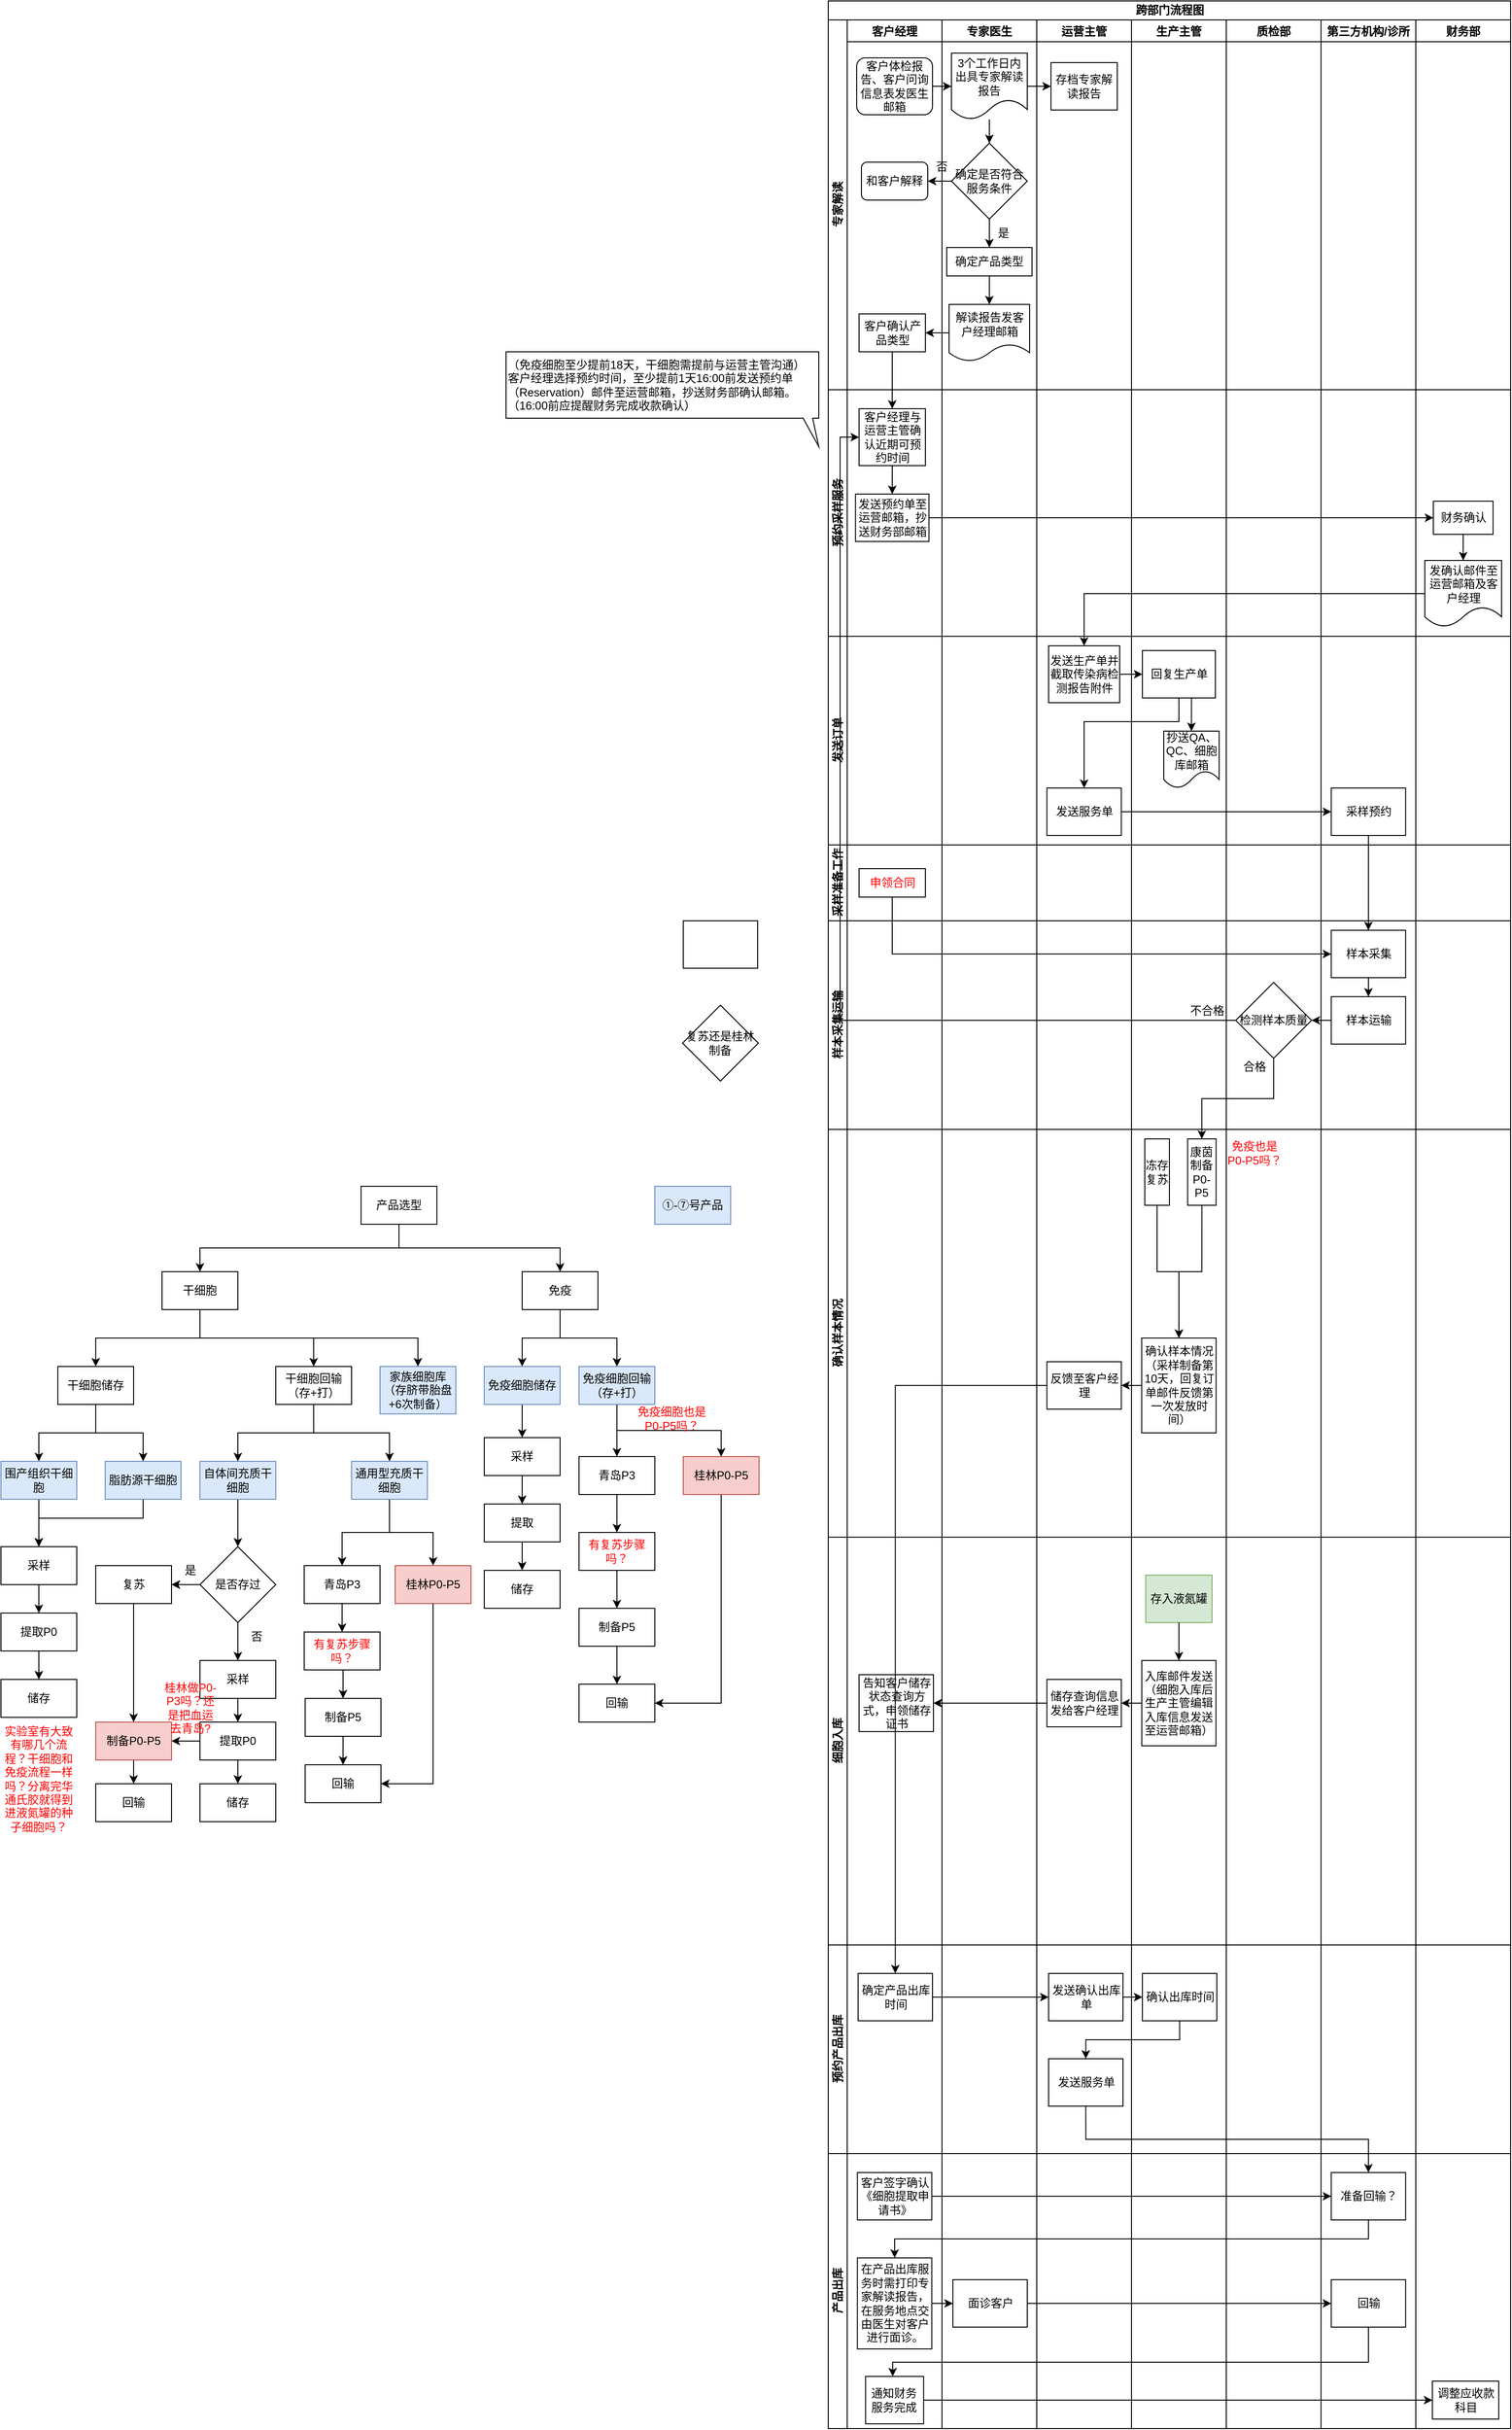 <mxfile version="26.0.11">
  <diagram name="第 1 页" id="P5GKuLmZve2yfpyJQXsA">
    <mxGraphModel dx="2261" dy="754" grid="1" gridSize="10" guides="1" tooltips="1" connect="1" arrows="1" fold="1" page="1" pageScale="1" pageWidth="827" pageHeight="1169" math="0" shadow="0">
      <root>
        <mxCell id="0" />
        <mxCell id="1" parent="0" />
        <mxCell id="Bl0EzrdsrcNXTwOKAy7L-2" value="跨部门流程图" style="swimlane;childLayout=stackLayout;resizeParent=1;resizeParentMax=0;horizontal=1;startSize=20;horizontalStack=0;html=1;" parent="1" vertex="1">
          <mxGeometry x="60" y="30" width="720" height="2560" as="geometry" />
        </mxCell>
        <mxCell id="Bl0EzrdsrcNXTwOKAy7L-3" value="&lt;div&gt;专家解读&lt;/div&gt;" style="swimlane;startSize=20;horizontal=0;html=1;" parent="Bl0EzrdsrcNXTwOKAy7L-2" vertex="1">
          <mxGeometry y="20" width="720" height="390" as="geometry" />
        </mxCell>
        <mxCell id="Bl0EzrdsrcNXTwOKAy7L-4" value="运营主管" style="swimlane;" parent="Bl0EzrdsrcNXTwOKAy7L-3" vertex="1">
          <mxGeometry x="220" width="100" height="390" as="geometry">
            <mxRectangle x="10" y="250" width="90" height="30" as="alternateBounds" />
          </mxGeometry>
        </mxCell>
        <mxCell id="Bl0EzrdsrcNXTwOKAy7L-77" value="存档专家解读报告" style="rounded=0;whiteSpace=wrap;html=1;" parent="Bl0EzrdsrcNXTwOKAy7L-4" vertex="1">
          <mxGeometry x="15" y="45" width="70" height="50" as="geometry" />
        </mxCell>
        <mxCell id="Bl0EzrdsrcNXTwOKAy7L-5" value="专家医生" style="swimlane;startSize=23;" parent="Bl0EzrdsrcNXTwOKAy7L-3" vertex="1">
          <mxGeometry x="120" width="100" height="390" as="geometry">
            <mxRectangle x="10" y="250" width="90" height="30" as="alternateBounds" />
          </mxGeometry>
        </mxCell>
        <mxCell id="Bl0EzrdsrcNXTwOKAy7L-62" style="edgeStyle=orthogonalEdgeStyle;rounded=0;orthogonalLoop=1;jettySize=auto;html=1;exitX=0.5;exitY=1;exitDx=0;exitDy=0;entryX=0.5;entryY=0;entryDx=0;entryDy=0;" parent="Bl0EzrdsrcNXTwOKAy7L-5" source="Bl0EzrdsrcNXTwOKAy7L-57" target="Bl0EzrdsrcNXTwOKAy7L-61" edge="1">
          <mxGeometry relative="1" as="geometry" />
        </mxCell>
        <mxCell id="Bl0EzrdsrcNXTwOKAy7L-57" value="确定是否符合服务条件" style="rhombus;whiteSpace=wrap;html=1;" parent="Bl0EzrdsrcNXTwOKAy7L-5" vertex="1">
          <mxGeometry x="10" y="130" width="80" height="80" as="geometry" />
        </mxCell>
        <mxCell id="Bl0EzrdsrcNXTwOKAy7L-64" style="edgeStyle=orthogonalEdgeStyle;rounded=0;orthogonalLoop=1;jettySize=auto;html=1;exitX=0.5;exitY=1;exitDx=0;exitDy=0;entryX=0.5;entryY=0;entryDx=0;entryDy=0;" parent="Bl0EzrdsrcNXTwOKAy7L-5" source="Bl0EzrdsrcNXTwOKAy7L-61" target="Bl0EzrdsrcNXTwOKAy7L-63" edge="1">
          <mxGeometry relative="1" as="geometry" />
        </mxCell>
        <mxCell id="Bl0EzrdsrcNXTwOKAy7L-61" value="确定产品类型" style="rounded=0;whiteSpace=wrap;html=1;" parent="Bl0EzrdsrcNXTwOKAy7L-5" vertex="1">
          <mxGeometry x="5" y="240" width="90" height="30" as="geometry" />
        </mxCell>
        <mxCell id="Bl0EzrdsrcNXTwOKAy7L-68" value="" style="edgeStyle=orthogonalEdgeStyle;rounded=0;orthogonalLoop=1;jettySize=auto;html=1;" parent="Bl0EzrdsrcNXTwOKAy7L-5" source="Bl0EzrdsrcNXTwOKAy7L-66" target="Bl0EzrdsrcNXTwOKAy7L-57" edge="1">
          <mxGeometry relative="1" as="geometry" />
        </mxCell>
        <mxCell id="Bl0EzrdsrcNXTwOKAy7L-66" value="3个工作日内出具专家解读报告" style="shape=document;whiteSpace=wrap;html=1;boundedLbl=1;" parent="Bl0EzrdsrcNXTwOKAy7L-5" vertex="1">
          <mxGeometry x="10" y="35" width="80" height="70" as="geometry" />
        </mxCell>
        <mxCell id="Bl0EzrdsrcNXTwOKAy7L-63" value="解读报告发客户经理邮箱" style="shape=document;whiteSpace=wrap;html=1;boundedLbl=1;" parent="Bl0EzrdsrcNXTwOKAy7L-5" vertex="1">
          <mxGeometry x="7.5" y="300" width="85" height="60" as="geometry" />
        </mxCell>
        <mxCell id="nnDbPFHvhxrAprr4la8_-2" value="是" style="text;html=1;align=center;verticalAlign=middle;whiteSpace=wrap;rounded=0;" vertex="1" parent="Bl0EzrdsrcNXTwOKAy7L-5">
          <mxGeometry x="35" y="210" width="60" height="30" as="geometry" />
        </mxCell>
        <mxCell id="nnDbPFHvhxrAprr4la8_-3" value="否" style="text;html=1;align=center;verticalAlign=middle;whiteSpace=wrap;rounded=0;" vertex="1" parent="Bl0EzrdsrcNXTwOKAy7L-5">
          <mxGeometry x="-30" y="140" width="60" height="30" as="geometry" />
        </mxCell>
        <mxCell id="Bl0EzrdsrcNXTwOKAy7L-6" value="客户经理" style="swimlane;" parent="Bl0EzrdsrcNXTwOKAy7L-3" vertex="1">
          <mxGeometry x="20" width="100" height="390" as="geometry">
            <mxRectangle x="10" y="250" width="90" height="30" as="alternateBounds" />
          </mxGeometry>
        </mxCell>
        <mxCell id="Bl0EzrdsrcNXTwOKAy7L-54" value="客户体检报告、客户问询信息表发医生邮箱" style="rounded=1;whiteSpace=wrap;html=1;" parent="Bl0EzrdsrcNXTwOKAy7L-6" vertex="1">
          <mxGeometry x="10" y="40" width="80" height="60" as="geometry" />
        </mxCell>
        <mxCell id="Bl0EzrdsrcNXTwOKAy7L-59" value="和客户解释" style="rounded=1;whiteSpace=wrap;html=1;" parent="Bl0EzrdsrcNXTwOKAy7L-6" vertex="1">
          <mxGeometry x="15" y="150" width="70" height="40" as="geometry" />
        </mxCell>
        <mxCell id="Bl0EzrdsrcNXTwOKAy7L-69" value="客户确认产品类型" style="rounded=0;whiteSpace=wrap;html=1;" parent="Bl0EzrdsrcNXTwOKAy7L-6" vertex="1">
          <mxGeometry x="12.5" y="310" width="70" height="40" as="geometry" />
        </mxCell>
        <mxCell id="Bl0EzrdsrcNXTwOKAy7L-7" value="生产主管" style="swimlane;" parent="Bl0EzrdsrcNXTwOKAy7L-3" vertex="1">
          <mxGeometry x="320" width="100" height="390" as="geometry">
            <mxRectangle x="10" y="250" width="90" height="30" as="alternateBounds" />
          </mxGeometry>
        </mxCell>
        <mxCell id="Bl0EzrdsrcNXTwOKAy7L-8" value="质检部" style="swimlane;" parent="Bl0EzrdsrcNXTwOKAy7L-3" vertex="1">
          <mxGeometry x="420" width="100" height="390" as="geometry">
            <mxRectangle x="10" y="250" width="90" height="30" as="alternateBounds" />
          </mxGeometry>
        </mxCell>
        <mxCell id="Bl0EzrdsrcNXTwOKAy7L-9" value="第三方机构/诊所" style="swimlane;" parent="Bl0EzrdsrcNXTwOKAy7L-3" vertex="1">
          <mxGeometry x="520" width="100" height="390" as="geometry">
            <mxRectangle x="10" y="250" width="90" height="30" as="alternateBounds" />
          </mxGeometry>
        </mxCell>
        <mxCell id="Bl0EzrdsrcNXTwOKAy7L-10" value="财务部" style="swimlane;" parent="Bl0EzrdsrcNXTwOKAy7L-3" vertex="1">
          <mxGeometry x="620" width="100" height="390" as="geometry">
            <mxRectangle x="10" y="250" width="90" height="30" as="alternateBounds" />
          </mxGeometry>
        </mxCell>
        <mxCell id="Bl0EzrdsrcNXTwOKAy7L-55" style="edgeStyle=orthogonalEdgeStyle;rounded=0;orthogonalLoop=1;jettySize=auto;html=1;exitX=1;exitY=0.5;exitDx=0;exitDy=0;entryX=0;entryY=0.5;entryDx=0;entryDy=0;" parent="Bl0EzrdsrcNXTwOKAy7L-3" source="Bl0EzrdsrcNXTwOKAy7L-54" edge="1">
          <mxGeometry relative="1" as="geometry">
            <mxPoint x="130" y="70" as="targetPoint" />
          </mxGeometry>
        </mxCell>
        <mxCell id="Bl0EzrdsrcNXTwOKAy7L-60" style="edgeStyle=orthogonalEdgeStyle;rounded=0;orthogonalLoop=1;jettySize=auto;html=1;exitX=0;exitY=0.5;exitDx=0;exitDy=0;entryX=1;entryY=0.5;entryDx=0;entryDy=0;" parent="Bl0EzrdsrcNXTwOKAy7L-3" source="Bl0EzrdsrcNXTwOKAy7L-57" target="Bl0EzrdsrcNXTwOKAy7L-59" edge="1">
          <mxGeometry relative="1" as="geometry" />
        </mxCell>
        <mxCell id="Bl0EzrdsrcNXTwOKAy7L-78" value="" style="edgeStyle=orthogonalEdgeStyle;rounded=0;orthogonalLoop=1;jettySize=auto;html=1;" parent="Bl0EzrdsrcNXTwOKAy7L-3" source="Bl0EzrdsrcNXTwOKAy7L-66" target="Bl0EzrdsrcNXTwOKAy7L-77" edge="1">
          <mxGeometry relative="1" as="geometry" />
        </mxCell>
        <mxCell id="Bl0EzrdsrcNXTwOKAy7L-74" style="edgeStyle=orthogonalEdgeStyle;rounded=0;orthogonalLoop=1;jettySize=auto;html=1;exitX=0;exitY=0.5;exitDx=0;exitDy=0;entryX=1;entryY=0.5;entryDx=0;entryDy=0;" parent="Bl0EzrdsrcNXTwOKAy7L-3" source="Bl0EzrdsrcNXTwOKAy7L-63" target="Bl0EzrdsrcNXTwOKAy7L-69" edge="1">
          <mxGeometry relative="1" as="geometry" />
        </mxCell>
        <mxCell id="Bl0EzrdsrcNXTwOKAy7L-364" value="预约采样服务" style="swimlane;startSize=20;horizontal=0;html=1;" parent="Bl0EzrdsrcNXTwOKAy7L-2" vertex="1">
          <mxGeometry y="410" width="720" height="260" as="geometry" />
        </mxCell>
        <mxCell id="Bl0EzrdsrcNXTwOKAy7L-12" value="" style="swimlane;startSize=0;" parent="Bl0EzrdsrcNXTwOKAy7L-364" vertex="1">
          <mxGeometry x="20" width="100" height="260" as="geometry">
            <mxRectangle x="20" width="90" height="30" as="alternateBounds" />
          </mxGeometry>
        </mxCell>
        <mxCell id="Bl0EzrdsrcNXTwOKAy7L-84" value="" style="edgeStyle=orthogonalEdgeStyle;rounded=0;orthogonalLoop=1;jettySize=auto;html=1;" parent="Bl0EzrdsrcNXTwOKAy7L-12" source="Bl0EzrdsrcNXTwOKAy7L-79" target="Bl0EzrdsrcNXTwOKAy7L-83" edge="1">
          <mxGeometry relative="1" as="geometry" />
        </mxCell>
        <mxCell id="Bl0EzrdsrcNXTwOKAy7L-79" value="客户经理与运营主管确认近期可预约时间" style="rounded=0;whiteSpace=wrap;html=1;" parent="Bl0EzrdsrcNXTwOKAy7L-12" vertex="1">
          <mxGeometry x="12.5" y="20" width="70" height="60" as="geometry" />
        </mxCell>
        <mxCell id="Bl0EzrdsrcNXTwOKAy7L-83" value="&lt;div&gt;发送预约单至运营邮箱，抄送财务部邮箱&lt;/div&gt;" style="rounded=0;whiteSpace=wrap;html=1;" parent="Bl0EzrdsrcNXTwOKAy7L-12" vertex="1">
          <mxGeometry x="8.75" y="110" width="77.5" height="50" as="geometry" />
        </mxCell>
        <mxCell id="Bl0EzrdsrcNXTwOKAy7L-18" value="" style="swimlane;startSize=0;" parent="Bl0EzrdsrcNXTwOKAy7L-364" vertex="1">
          <mxGeometry x="620" width="100" height="260" as="geometry">
            <mxRectangle x="20" width="90" height="30" as="alternateBounds" />
          </mxGeometry>
        </mxCell>
        <mxCell id="Bl0EzrdsrcNXTwOKAy7L-87" style="edgeStyle=orthogonalEdgeStyle;rounded=0;orthogonalLoop=1;jettySize=auto;html=1;exitX=0.5;exitY=1;exitDx=0;exitDy=0;entryX=0.5;entryY=0;entryDx=0;entryDy=0;" parent="Bl0EzrdsrcNXTwOKAy7L-18" source="Bl0EzrdsrcNXTwOKAy7L-80" target="Bl0EzrdsrcNXTwOKAy7L-86" edge="1">
          <mxGeometry relative="1" as="geometry" />
        </mxCell>
        <mxCell id="Bl0EzrdsrcNXTwOKAy7L-80" value="财务确认" style="rounded=0;whiteSpace=wrap;html=1;" parent="Bl0EzrdsrcNXTwOKAy7L-18" vertex="1">
          <mxGeometry x="18.5" y="117.5" width="63" height="35" as="geometry" />
        </mxCell>
        <mxCell id="Bl0EzrdsrcNXTwOKAy7L-86" value="发确认邮件至运营邮箱及客户经理" style="shape=document;whiteSpace=wrap;html=1;boundedLbl=1;" parent="Bl0EzrdsrcNXTwOKAy7L-18" vertex="1">
          <mxGeometry x="9.5" y="180" width="81" height="70" as="geometry" />
        </mxCell>
        <mxCell id="Bl0EzrdsrcNXTwOKAy7L-85" style="edgeStyle=orthogonalEdgeStyle;rounded=0;orthogonalLoop=1;jettySize=auto;html=1;exitX=1;exitY=0.5;exitDx=0;exitDy=0;entryX=0;entryY=0.5;entryDx=0;entryDy=0;" parent="Bl0EzrdsrcNXTwOKAy7L-364" source="Bl0EzrdsrcNXTwOKAy7L-83" target="Bl0EzrdsrcNXTwOKAy7L-80" edge="1">
          <mxGeometry relative="1" as="geometry" />
        </mxCell>
        <mxCell id="Bl0EzrdsrcNXTwOKAy7L-13" value="" style="swimlane;startSize=0;" parent="Bl0EzrdsrcNXTwOKAy7L-364" vertex="1">
          <mxGeometry x="120" width="100" height="260" as="geometry">
            <mxRectangle x="20" width="90" height="30" as="alternateBounds" />
          </mxGeometry>
        </mxCell>
        <mxCell id="Bl0EzrdsrcNXTwOKAy7L-14" value="" style="swimlane;startSize=0;" parent="Bl0EzrdsrcNXTwOKAy7L-364" vertex="1">
          <mxGeometry x="220" width="100" height="260" as="geometry">
            <mxRectangle x="20" width="90" height="30" as="alternateBounds" />
          </mxGeometry>
        </mxCell>
        <mxCell id="Bl0EzrdsrcNXTwOKAy7L-15" value="" style="swimlane;startSize=0;" parent="Bl0EzrdsrcNXTwOKAy7L-364" vertex="1">
          <mxGeometry x="320" width="100" height="260" as="geometry">
            <mxRectangle x="20" width="90" height="30" as="alternateBounds" />
          </mxGeometry>
        </mxCell>
        <mxCell id="Bl0EzrdsrcNXTwOKAy7L-16" value="" style="swimlane;startSize=0;" parent="Bl0EzrdsrcNXTwOKAy7L-364" vertex="1">
          <mxGeometry x="420" width="100" height="260" as="geometry">
            <mxRectangle x="20" width="90" height="30" as="alternateBounds" />
          </mxGeometry>
        </mxCell>
        <mxCell id="Bl0EzrdsrcNXTwOKAy7L-17" value="" style="swimlane;startSize=0;" parent="Bl0EzrdsrcNXTwOKAy7L-364" vertex="1">
          <mxGeometry x="520" width="100" height="260" as="geometry">
            <mxRectangle x="20" width="90" height="30" as="alternateBounds" />
          </mxGeometry>
        </mxCell>
        <mxCell id="Bl0EzrdsrcNXTwOKAy7L-19" value="发送订单" style="swimlane;startSize=20;horizontal=0;html=1;" parent="Bl0EzrdsrcNXTwOKAy7L-2" vertex="1">
          <mxGeometry y="670" width="720" height="220" as="geometry" />
        </mxCell>
        <mxCell id="Bl0EzrdsrcNXTwOKAy7L-20" value="" style="swimlane;startSize=0;" parent="Bl0EzrdsrcNXTwOKAy7L-19" vertex="1">
          <mxGeometry x="20" width="100" height="220" as="geometry">
            <mxRectangle x="20" width="90" height="30" as="alternateBounds" />
          </mxGeometry>
        </mxCell>
        <mxCell id="Bl0EzrdsrcNXTwOKAy7L-21" value="" style="swimlane;startSize=0;" parent="Bl0EzrdsrcNXTwOKAy7L-19" vertex="1">
          <mxGeometry x="120" width="100" height="220" as="geometry">
            <mxRectangle x="20" width="90" height="30" as="alternateBounds" />
          </mxGeometry>
        </mxCell>
        <mxCell id="Bl0EzrdsrcNXTwOKAy7L-22" value="" style="swimlane;startSize=0;" parent="Bl0EzrdsrcNXTwOKAy7L-19" vertex="1">
          <mxGeometry x="220" width="100" height="220" as="geometry">
            <mxRectangle x="20" width="90" height="30" as="alternateBounds" />
          </mxGeometry>
        </mxCell>
        <mxCell id="Bl0EzrdsrcNXTwOKAy7L-82" value="发送生产单并截取传染病检测报告附件" style="rounded=0;whiteSpace=wrap;html=1;" parent="Bl0EzrdsrcNXTwOKAy7L-22" vertex="1">
          <mxGeometry x="12.5" y="10" width="75" height="60" as="geometry" />
        </mxCell>
        <mxCell id="Bl0EzrdsrcNXTwOKAy7L-90" value="发送服务单" style="rounded=0;whiteSpace=wrap;html=1;" parent="Bl0EzrdsrcNXTwOKAy7L-22" vertex="1">
          <mxGeometry x="10.75" y="160" width="78.5" height="50" as="geometry" />
        </mxCell>
        <mxCell id="Bl0EzrdsrcNXTwOKAy7L-23" value="" style="swimlane;startSize=0;" parent="Bl0EzrdsrcNXTwOKAy7L-19" vertex="1">
          <mxGeometry x="320" width="100" height="220" as="geometry">
            <mxRectangle x="20" width="90" height="30" as="alternateBounds" />
          </mxGeometry>
        </mxCell>
        <mxCell id="Bl0EzrdsrcNXTwOKAy7L-102" style="edgeStyle=orthogonalEdgeStyle;rounded=0;orthogonalLoop=1;jettySize=auto;html=1;exitX=0.5;exitY=1;exitDx=0;exitDy=0;entryX=0.5;entryY=0;entryDx=0;entryDy=0;" parent="Bl0EzrdsrcNXTwOKAy7L-23" source="Bl0EzrdsrcNXTwOKAy7L-89" target="Bl0EzrdsrcNXTwOKAy7L-100" edge="1">
          <mxGeometry relative="1" as="geometry" />
        </mxCell>
        <mxCell id="Bl0EzrdsrcNXTwOKAy7L-89" value="回复生产单" style="rounded=0;whiteSpace=wrap;html=1;" parent="Bl0EzrdsrcNXTwOKAy7L-23" vertex="1">
          <mxGeometry x="11.5" y="15" width="77" height="50" as="geometry" />
        </mxCell>
        <mxCell id="Bl0EzrdsrcNXTwOKAy7L-100" value="抄送QA、QC、细胞库邮箱" style="shape=document;whiteSpace=wrap;html=1;boundedLbl=1;" parent="Bl0EzrdsrcNXTwOKAy7L-23" vertex="1">
          <mxGeometry x="34" y="100" width="58.5" height="60" as="geometry" />
        </mxCell>
        <mxCell id="Bl0EzrdsrcNXTwOKAy7L-24" value="" style="swimlane;startSize=0;" parent="Bl0EzrdsrcNXTwOKAy7L-19" vertex="1">
          <mxGeometry x="420" width="100" height="220" as="geometry">
            <mxRectangle x="20" width="90" height="30" as="alternateBounds" />
          </mxGeometry>
        </mxCell>
        <mxCell id="Bl0EzrdsrcNXTwOKAy7L-25" value="" style="swimlane;startSize=0;" parent="Bl0EzrdsrcNXTwOKAy7L-19" vertex="1">
          <mxGeometry x="520" width="100" height="220" as="geometry">
            <mxRectangle x="20" width="90" height="30" as="alternateBounds" />
          </mxGeometry>
        </mxCell>
        <mxCell id="Bl0EzrdsrcNXTwOKAy7L-98" value="采样预约" style="rounded=0;whiteSpace=wrap;html=1;" parent="Bl0EzrdsrcNXTwOKAy7L-25" vertex="1">
          <mxGeometry x="10.75" y="160" width="78.5" height="50" as="geometry" />
        </mxCell>
        <mxCell id="Bl0EzrdsrcNXTwOKAy7L-26" value="" style="swimlane;startSize=0;" parent="Bl0EzrdsrcNXTwOKAy7L-19" vertex="1">
          <mxGeometry x="620" width="100" height="220" as="geometry">
            <mxRectangle x="20" width="90" height="30" as="alternateBounds" />
          </mxGeometry>
        </mxCell>
        <mxCell id="Bl0EzrdsrcNXTwOKAy7L-101" style="edgeStyle=orthogonalEdgeStyle;rounded=0;orthogonalLoop=1;jettySize=auto;html=1;exitX=1;exitY=0.5;exitDx=0;exitDy=0;entryX=0;entryY=0.5;entryDx=0;entryDy=0;" parent="Bl0EzrdsrcNXTwOKAy7L-19" source="Bl0EzrdsrcNXTwOKAy7L-82" target="Bl0EzrdsrcNXTwOKAy7L-89" edge="1">
          <mxGeometry relative="1" as="geometry" />
        </mxCell>
        <mxCell id="Bl0EzrdsrcNXTwOKAy7L-103" style="edgeStyle=orthogonalEdgeStyle;rounded=0;orthogonalLoop=1;jettySize=auto;html=1;exitX=0.5;exitY=1;exitDx=0;exitDy=0;entryX=0.5;entryY=0;entryDx=0;entryDy=0;" parent="Bl0EzrdsrcNXTwOKAy7L-19" source="Bl0EzrdsrcNXTwOKAy7L-89" target="Bl0EzrdsrcNXTwOKAy7L-90" edge="1">
          <mxGeometry relative="1" as="geometry">
            <Array as="points">
              <mxPoint x="370" y="90" />
              <mxPoint x="270" y="90" />
            </Array>
          </mxGeometry>
        </mxCell>
        <mxCell id="Bl0EzrdsrcNXTwOKAy7L-118" style="edgeStyle=orthogonalEdgeStyle;rounded=0;orthogonalLoop=1;jettySize=auto;html=1;exitX=1;exitY=0.5;exitDx=0;exitDy=0;entryX=0;entryY=0.5;entryDx=0;entryDy=0;" parent="Bl0EzrdsrcNXTwOKAy7L-19" source="Bl0EzrdsrcNXTwOKAy7L-90" target="Bl0EzrdsrcNXTwOKAy7L-98" edge="1">
          <mxGeometry relative="1" as="geometry" />
        </mxCell>
        <mxCell id="Bl0EzrdsrcNXTwOKAy7L-27" value="采样准备工作" style="swimlane;startSize=20;horizontal=0;html=1;" parent="Bl0EzrdsrcNXTwOKAy7L-2" vertex="1">
          <mxGeometry y="890" width="720" height="80" as="geometry" />
        </mxCell>
        <mxCell id="Bl0EzrdsrcNXTwOKAy7L-28" value="" style="swimlane;startSize=0;" parent="Bl0EzrdsrcNXTwOKAy7L-27" vertex="1">
          <mxGeometry x="20" width="100" height="80" as="geometry">
            <mxRectangle x="20" width="90" height="30" as="alternateBounds" />
          </mxGeometry>
        </mxCell>
        <mxCell id="Bl0EzrdsrcNXTwOKAy7L-97" value="&lt;span style=&quot;color: rgb(255, 0, 0);&quot;&gt;申领合同&lt;/span&gt;" style="rounded=0;whiteSpace=wrap;html=1;" parent="Bl0EzrdsrcNXTwOKAy7L-28" vertex="1">
          <mxGeometry x="12.5" y="25" width="70" height="30" as="geometry" />
        </mxCell>
        <mxCell id="Bl0EzrdsrcNXTwOKAy7L-29" value="" style="swimlane;startSize=0;" parent="Bl0EzrdsrcNXTwOKAy7L-27" vertex="1">
          <mxGeometry x="120" width="100" height="80" as="geometry">
            <mxRectangle x="20" width="90" height="30" as="alternateBounds" />
          </mxGeometry>
        </mxCell>
        <mxCell id="Bl0EzrdsrcNXTwOKAy7L-30" value="" style="swimlane;startSize=0;" parent="Bl0EzrdsrcNXTwOKAy7L-27" vertex="1">
          <mxGeometry x="220" width="100" height="80" as="geometry">
            <mxRectangle x="20" width="90" height="30" as="alternateBounds" />
          </mxGeometry>
        </mxCell>
        <mxCell id="Bl0EzrdsrcNXTwOKAy7L-31" value="" style="swimlane;startSize=0;" parent="Bl0EzrdsrcNXTwOKAy7L-27" vertex="1">
          <mxGeometry x="320" width="100" height="80" as="geometry">
            <mxRectangle x="20" width="90" height="30" as="alternateBounds" />
          </mxGeometry>
        </mxCell>
        <mxCell id="Bl0EzrdsrcNXTwOKAy7L-32" value="" style="swimlane;startSize=0;" parent="Bl0EzrdsrcNXTwOKAy7L-27" vertex="1">
          <mxGeometry x="420" width="100" height="80" as="geometry">
            <mxRectangle x="20" width="90" height="30" as="alternateBounds" />
          </mxGeometry>
        </mxCell>
        <mxCell id="Bl0EzrdsrcNXTwOKAy7L-33" value="" style="swimlane;startSize=0;" parent="Bl0EzrdsrcNXTwOKAy7L-27" vertex="1">
          <mxGeometry x="520" width="100" height="80" as="geometry">
            <mxRectangle x="20" width="90" height="30" as="alternateBounds" />
          </mxGeometry>
        </mxCell>
        <mxCell id="Bl0EzrdsrcNXTwOKAy7L-34" value="" style="swimlane;startSize=0;" parent="Bl0EzrdsrcNXTwOKAy7L-27" vertex="1">
          <mxGeometry x="620" width="100" height="80" as="geometry">
            <mxRectangle x="20" width="90" height="30" as="alternateBounds" />
          </mxGeometry>
        </mxCell>
        <mxCell id="Bl0EzrdsrcNXTwOKAy7L-35" value="样本采集运输" style="swimlane;startSize=20;horizontal=0;html=1;" parent="Bl0EzrdsrcNXTwOKAy7L-2" vertex="1">
          <mxGeometry y="970" width="720" height="220" as="geometry" />
        </mxCell>
        <mxCell id="Bl0EzrdsrcNXTwOKAy7L-36" value="" style="swimlane;startSize=0;" parent="Bl0EzrdsrcNXTwOKAy7L-35" vertex="1">
          <mxGeometry x="20" width="100" height="220" as="geometry">
            <mxRectangle x="20" width="90" height="30" as="alternateBounds" />
          </mxGeometry>
        </mxCell>
        <mxCell id="Bl0EzrdsrcNXTwOKAy7L-37" value="" style="swimlane;startSize=0;" parent="Bl0EzrdsrcNXTwOKAy7L-35" vertex="1">
          <mxGeometry x="120" width="100" height="220" as="geometry">
            <mxRectangle x="20" width="90" height="30" as="alternateBounds" />
          </mxGeometry>
        </mxCell>
        <mxCell id="Bl0EzrdsrcNXTwOKAy7L-38" value="" style="swimlane;startSize=0;" parent="Bl0EzrdsrcNXTwOKAy7L-35" vertex="1">
          <mxGeometry x="220" width="100" height="220" as="geometry">
            <mxRectangle x="20" width="90" height="30" as="alternateBounds" />
          </mxGeometry>
        </mxCell>
        <mxCell id="Bl0EzrdsrcNXTwOKAy7L-39" value="" style="swimlane;startSize=0;" parent="Bl0EzrdsrcNXTwOKAy7L-35" vertex="1">
          <mxGeometry x="320" width="100" height="220" as="geometry">
            <mxRectangle x="20" width="90" height="30" as="alternateBounds" />
          </mxGeometry>
        </mxCell>
        <mxCell id="Bl0EzrdsrcNXTwOKAy7L-361" value="不合格" style="text;html=1;align=center;verticalAlign=middle;whiteSpace=wrap;rounded=0;" parent="Bl0EzrdsrcNXTwOKAy7L-39" vertex="1">
          <mxGeometry x="50" y="80" width="60" height="30" as="geometry" />
        </mxCell>
        <mxCell id="Bl0EzrdsrcNXTwOKAy7L-40" value="" style="swimlane;startSize=0;" parent="Bl0EzrdsrcNXTwOKAy7L-35" vertex="1">
          <mxGeometry x="420" width="100" height="220" as="geometry">
            <mxRectangle x="20" width="90" height="30" as="alternateBounds" />
          </mxGeometry>
        </mxCell>
        <mxCell id="Bl0EzrdsrcNXTwOKAy7L-105" value="检测样本质量" style="rhombus;whiteSpace=wrap;html=1;" parent="Bl0EzrdsrcNXTwOKAy7L-40" vertex="1">
          <mxGeometry x="10" y="65" width="80" height="80" as="geometry" />
        </mxCell>
        <mxCell id="Bl0EzrdsrcNXTwOKAy7L-360" value="合格" style="text;html=1;align=center;verticalAlign=middle;whiteSpace=wrap;rounded=0;" parent="Bl0EzrdsrcNXTwOKAy7L-40" vertex="1">
          <mxGeometry x="-0.18" y="139" width="60" height="30" as="geometry" />
        </mxCell>
        <mxCell id="Bl0EzrdsrcNXTwOKAy7L-41" value="" style="swimlane;startSize=0;" parent="Bl0EzrdsrcNXTwOKAy7L-35" vertex="1">
          <mxGeometry x="520" width="100" height="220" as="geometry">
            <mxRectangle x="20" width="90" height="30" as="alternateBounds" />
          </mxGeometry>
        </mxCell>
        <mxCell id="Bl0EzrdsrcNXTwOKAy7L-93" value="样本运输" style="rounded=0;whiteSpace=wrap;html=1;" parent="Bl0EzrdsrcNXTwOKAy7L-41" vertex="1">
          <mxGeometry x="10.75" y="80" width="78.5" height="50" as="geometry" />
        </mxCell>
        <mxCell id="Bl0EzrdsrcNXTwOKAy7L-104" value="样本采集" style="rounded=0;whiteSpace=wrap;html=1;" parent="Bl0EzrdsrcNXTwOKAy7L-41" vertex="1">
          <mxGeometry x="10.75" y="10" width="78.5" height="50" as="geometry" />
        </mxCell>
        <mxCell id="Bl0EzrdsrcNXTwOKAy7L-113" style="edgeStyle=orthogonalEdgeStyle;rounded=0;orthogonalLoop=1;jettySize=auto;html=1;exitX=0.5;exitY=1;exitDx=0;exitDy=0;entryX=0.5;entryY=0;entryDx=0;entryDy=0;" parent="Bl0EzrdsrcNXTwOKAy7L-41" source="Bl0EzrdsrcNXTwOKAy7L-104" target="Bl0EzrdsrcNXTwOKAy7L-93" edge="1">
          <mxGeometry relative="1" as="geometry" />
        </mxCell>
        <mxCell id="Bl0EzrdsrcNXTwOKAy7L-42" value="" style="swimlane;startSize=0;" parent="Bl0EzrdsrcNXTwOKAy7L-35" vertex="1">
          <mxGeometry x="620" width="100" height="220" as="geometry">
            <mxRectangle x="20" width="90" height="30" as="alternateBounds" />
          </mxGeometry>
        </mxCell>
        <mxCell id="Bl0EzrdsrcNXTwOKAy7L-116" style="edgeStyle=orthogonalEdgeStyle;rounded=0;orthogonalLoop=1;jettySize=auto;html=1;exitX=0;exitY=0.5;exitDx=0;exitDy=0;entryX=1;entryY=0.5;entryDx=0;entryDy=0;" parent="Bl0EzrdsrcNXTwOKAy7L-35" source="Bl0EzrdsrcNXTwOKAy7L-93" target="Bl0EzrdsrcNXTwOKAy7L-105" edge="1">
          <mxGeometry relative="1" as="geometry" />
        </mxCell>
        <mxCell id="Bl0EzrdsrcNXTwOKAy7L-43" value="确认样本情况" style="swimlane;startSize=20;horizontal=0;html=1;" parent="Bl0EzrdsrcNXTwOKAy7L-2" vertex="1">
          <mxGeometry y="1190" width="720" height="430" as="geometry" />
        </mxCell>
        <mxCell id="Bl0EzrdsrcNXTwOKAy7L-44" value="" style="swimlane;startSize=0;" parent="Bl0EzrdsrcNXTwOKAy7L-43" vertex="1">
          <mxGeometry x="20" width="100" height="430" as="geometry">
            <mxRectangle x="20" width="90" height="30" as="alternateBounds" />
          </mxGeometry>
        </mxCell>
        <mxCell id="Bl0EzrdsrcNXTwOKAy7L-45" value="" style="swimlane;startSize=0;" parent="Bl0EzrdsrcNXTwOKAy7L-43" vertex="1">
          <mxGeometry x="120" width="100" height="430" as="geometry">
            <mxRectangle x="20" width="90" height="30" as="alternateBounds" />
          </mxGeometry>
        </mxCell>
        <mxCell id="Bl0EzrdsrcNXTwOKAy7L-46" value="" style="swimlane;startSize=0;" parent="Bl0EzrdsrcNXTwOKAy7L-43" vertex="1">
          <mxGeometry x="220" width="100" height="430" as="geometry">
            <mxRectangle x="20" width="90" height="30" as="alternateBounds" />
          </mxGeometry>
        </mxCell>
        <mxCell id="Bl0EzrdsrcNXTwOKAy7L-99" value="反馈至客户经理" style="rounded=0;whiteSpace=wrap;html=1;" parent="Bl0EzrdsrcNXTwOKAy7L-46" vertex="1">
          <mxGeometry x="10.75" y="245" width="78.5" height="50" as="geometry" />
        </mxCell>
        <mxCell id="Bl0EzrdsrcNXTwOKAy7L-47" value="" style="swimlane;startSize=0;" parent="Bl0EzrdsrcNXTwOKAy7L-43" vertex="1">
          <mxGeometry x="320" width="100" height="430" as="geometry">
            <mxRectangle x="20" width="90" height="30" as="alternateBounds" />
          </mxGeometry>
        </mxCell>
        <mxCell id="Bl0EzrdsrcNXTwOKAy7L-109" value="&lt;div&gt;确认样本情况&lt;/div&gt;&lt;div&gt;（采样制备第10天，回复订单邮件反馈第一次发放时间）&lt;/div&gt;" style="rounded=0;whiteSpace=wrap;html=1;" parent="Bl0EzrdsrcNXTwOKAy7L-47" vertex="1">
          <mxGeometry x="10.75" y="220" width="78.5" height="100" as="geometry" />
        </mxCell>
        <mxCell id="Bl0EzrdsrcNXTwOKAy7L-219" style="edgeStyle=orthogonalEdgeStyle;rounded=0;orthogonalLoop=1;jettySize=auto;html=1;exitX=0.5;exitY=1;exitDx=0;exitDy=0;entryX=0.5;entryY=0;entryDx=0;entryDy=0;" parent="Bl0EzrdsrcNXTwOKAy7L-47" source="Bl0EzrdsrcNXTwOKAy7L-92" target="Bl0EzrdsrcNXTwOKAy7L-109" edge="1">
          <mxGeometry relative="1" as="geometry" />
        </mxCell>
        <mxCell id="Bl0EzrdsrcNXTwOKAy7L-92" value="康茵制备P0-P5" style="rounded=0;whiteSpace=wrap;html=1;" parent="Bl0EzrdsrcNXTwOKAy7L-47" vertex="1">
          <mxGeometry x="59.24" y="10" width="30" height="70" as="geometry" />
        </mxCell>
        <mxCell id="Bl0EzrdsrcNXTwOKAy7L-227" style="edgeStyle=orthogonalEdgeStyle;rounded=0;orthogonalLoop=1;jettySize=auto;html=1;exitX=0.5;exitY=1;exitDx=0;exitDy=0;" parent="Bl0EzrdsrcNXTwOKAy7L-47" source="Bl0EzrdsrcNXTwOKAy7L-153" target="Bl0EzrdsrcNXTwOKAy7L-109" edge="1">
          <mxGeometry relative="1" as="geometry" />
        </mxCell>
        <mxCell id="Bl0EzrdsrcNXTwOKAy7L-153" value="冻存复苏" style="rounded=0;whiteSpace=wrap;html=1;" parent="Bl0EzrdsrcNXTwOKAy7L-47" vertex="1">
          <mxGeometry x="14" y="10" width="26" height="70" as="geometry" />
        </mxCell>
        <mxCell id="Bl0EzrdsrcNXTwOKAy7L-48" value="" style="swimlane;startSize=0;" parent="Bl0EzrdsrcNXTwOKAy7L-43" vertex="1">
          <mxGeometry x="420" width="100" height="430" as="geometry">
            <mxRectangle x="20" width="90" height="30" as="alternateBounds" />
          </mxGeometry>
        </mxCell>
        <mxCell id="Bl0EzrdsrcNXTwOKAy7L-362" value="&lt;span style=&quot;color: rgb(255, 0, 0);&quot;&gt;免疫也是P0-P5吗？&lt;/span&gt;" style="text;html=1;align=center;verticalAlign=middle;whiteSpace=wrap;rounded=0;" parent="Bl0EzrdsrcNXTwOKAy7L-48" vertex="1">
          <mxGeometry y="10" width="60" height="30" as="geometry" />
        </mxCell>
        <mxCell id="Bl0EzrdsrcNXTwOKAy7L-49" value="" style="swimlane;startSize=0;" parent="Bl0EzrdsrcNXTwOKAy7L-43" vertex="1">
          <mxGeometry x="520" width="100" height="430" as="geometry">
            <mxRectangle x="20" width="90" height="30" as="alternateBounds" />
          </mxGeometry>
        </mxCell>
        <mxCell id="Bl0EzrdsrcNXTwOKAy7L-50" value="" style="swimlane;startSize=0;" parent="Bl0EzrdsrcNXTwOKAy7L-43" vertex="1">
          <mxGeometry x="620" width="100" height="430" as="geometry">
            <mxRectangle x="20" width="90" height="30" as="alternateBounds" />
          </mxGeometry>
        </mxCell>
        <mxCell id="Bl0EzrdsrcNXTwOKAy7L-218" style="edgeStyle=orthogonalEdgeStyle;rounded=0;orthogonalLoop=1;jettySize=auto;html=1;exitX=0;exitY=0.5;exitDx=0;exitDy=0;" parent="Bl0EzrdsrcNXTwOKAy7L-43" source="Bl0EzrdsrcNXTwOKAy7L-109" target="Bl0EzrdsrcNXTwOKAy7L-99" edge="1">
          <mxGeometry relative="1" as="geometry" />
        </mxCell>
        <mxCell id="Bl0EzrdsrcNXTwOKAy7L-363" style="edgeStyle=orthogonalEdgeStyle;rounded=0;orthogonalLoop=1;jettySize=auto;html=1;exitX=0.5;exitY=1;exitDx=0;exitDy=0;" parent="Bl0EzrdsrcNXTwOKAy7L-43" source="Bl0EzrdsrcNXTwOKAy7L-47" target="Bl0EzrdsrcNXTwOKAy7L-47" edge="1">
          <mxGeometry relative="1" as="geometry" />
        </mxCell>
        <mxCell id="Bl0EzrdsrcNXTwOKAy7L-368" value="细胞入库" style="swimlane;startSize=20;horizontal=0;html=1;" parent="Bl0EzrdsrcNXTwOKAy7L-2" vertex="1">
          <mxGeometry y="1620" width="720" height="430" as="geometry" />
        </mxCell>
        <mxCell id="Bl0EzrdsrcNXTwOKAy7L-395" value="" style="swimlane;startSize=0;" parent="Bl0EzrdsrcNXTwOKAy7L-368" vertex="1">
          <mxGeometry x="20" width="100" height="430" as="geometry">
            <mxRectangle x="20" width="90" height="30" as="alternateBounds" />
          </mxGeometry>
        </mxCell>
        <mxCell id="Bl0EzrdsrcNXTwOKAy7L-404" value="告知客户储存状态查询方式，申领储存证书" style="rounded=0;whiteSpace=wrap;html=1;" parent="Bl0EzrdsrcNXTwOKAy7L-395" vertex="1">
          <mxGeometry x="12.5" y="145" width="78.5" height="60" as="geometry" />
        </mxCell>
        <mxCell id="Bl0EzrdsrcNXTwOKAy7L-396" value="" style="swimlane;startSize=0;" parent="Bl0EzrdsrcNXTwOKAy7L-368" vertex="1">
          <mxGeometry x="120" width="100" height="430" as="geometry">
            <mxRectangle x="20" width="90" height="30" as="alternateBounds" />
          </mxGeometry>
        </mxCell>
        <mxCell id="Bl0EzrdsrcNXTwOKAy7L-397" value="" style="swimlane;startSize=0;" parent="Bl0EzrdsrcNXTwOKAy7L-368" vertex="1">
          <mxGeometry x="220" width="100" height="430" as="geometry">
            <mxRectangle x="20" width="90" height="30" as="alternateBounds" />
          </mxGeometry>
        </mxCell>
        <mxCell id="Bl0EzrdsrcNXTwOKAy7L-405" value="储存查询信息发给客户经理" style="rounded=0;whiteSpace=wrap;html=1;" parent="Bl0EzrdsrcNXTwOKAy7L-397" vertex="1">
          <mxGeometry x="10.75" y="150" width="78.5" height="50" as="geometry" />
        </mxCell>
        <mxCell id="Bl0EzrdsrcNXTwOKAy7L-398" value="" style="swimlane;startSize=0;" parent="Bl0EzrdsrcNXTwOKAy7L-368" vertex="1">
          <mxGeometry x="320" width="100" height="430" as="geometry">
            <mxRectangle x="20" width="90" height="30" as="alternateBounds" />
          </mxGeometry>
        </mxCell>
        <mxCell id="Bl0EzrdsrcNXTwOKAy7L-231" value="存入液氮罐" style="rounded=0;whiteSpace=wrap;html=1;fillColor=#d5e8d4;strokeColor=#82b366;" parent="Bl0EzrdsrcNXTwOKAy7L-398" vertex="1">
          <mxGeometry x="15" y="40" width="70" height="50" as="geometry" />
        </mxCell>
        <mxCell id="Bl0EzrdsrcNXTwOKAy7L-95" value="&lt;div&gt;入库邮件发送&lt;/div&gt;&lt;div&gt;（细胞入库后生产主管编辑入库信息发送至运营邮箱）&lt;/div&gt;" style="rounded=0;whiteSpace=wrap;html=1;" parent="Bl0EzrdsrcNXTwOKAy7L-398" vertex="1">
          <mxGeometry x="10.84" y="130" width="78.31" height="90" as="geometry" />
        </mxCell>
        <mxCell id="Bl0EzrdsrcNXTwOKAy7L-236" style="edgeStyle=orthogonalEdgeStyle;rounded=0;orthogonalLoop=1;jettySize=auto;html=1;exitX=0.5;exitY=1;exitDx=0;exitDy=0;entryX=0.5;entryY=0;entryDx=0;entryDy=0;" parent="Bl0EzrdsrcNXTwOKAy7L-398" source="Bl0EzrdsrcNXTwOKAy7L-231" target="Bl0EzrdsrcNXTwOKAy7L-95" edge="1">
          <mxGeometry relative="1" as="geometry" />
        </mxCell>
        <mxCell id="Bl0EzrdsrcNXTwOKAy7L-399" value="" style="swimlane;startSize=0;" parent="Bl0EzrdsrcNXTwOKAy7L-368" vertex="1">
          <mxGeometry x="420" width="100" height="430" as="geometry">
            <mxRectangle x="20" width="90" height="30" as="alternateBounds" />
          </mxGeometry>
        </mxCell>
        <mxCell id="Bl0EzrdsrcNXTwOKAy7L-400" value="" style="swimlane;startSize=0;" parent="Bl0EzrdsrcNXTwOKAy7L-368" vertex="1">
          <mxGeometry x="520" width="100" height="430" as="geometry">
            <mxRectangle x="20" width="90" height="30" as="alternateBounds" />
          </mxGeometry>
        </mxCell>
        <mxCell id="Bl0EzrdsrcNXTwOKAy7L-401" value="" style="swimlane;startSize=0;" parent="Bl0EzrdsrcNXTwOKAy7L-368" vertex="1">
          <mxGeometry x="620" width="100" height="430" as="geometry">
            <mxRectangle x="20" width="90" height="30" as="alternateBounds" />
          </mxGeometry>
        </mxCell>
        <mxCell id="Bl0EzrdsrcNXTwOKAy7L-406" style="edgeStyle=orthogonalEdgeStyle;rounded=0;orthogonalLoop=1;jettySize=auto;html=1;exitX=0;exitY=0.5;exitDx=0;exitDy=0;entryX=1;entryY=0.5;entryDx=0;entryDy=0;" parent="Bl0EzrdsrcNXTwOKAy7L-368" source="Bl0EzrdsrcNXTwOKAy7L-405" target="Bl0EzrdsrcNXTwOKAy7L-404" edge="1">
          <mxGeometry relative="1" as="geometry" />
        </mxCell>
        <mxCell id="Bl0EzrdsrcNXTwOKAy7L-408" style="edgeStyle=orthogonalEdgeStyle;rounded=0;orthogonalLoop=1;jettySize=auto;html=1;exitX=0;exitY=0.5;exitDx=0;exitDy=0;entryX=1;entryY=0.5;entryDx=0;entryDy=0;" parent="Bl0EzrdsrcNXTwOKAy7L-368" source="Bl0EzrdsrcNXTwOKAy7L-95" target="Bl0EzrdsrcNXTwOKAy7L-405" edge="1">
          <mxGeometry relative="1" as="geometry" />
        </mxCell>
        <mxCell id="Bl0EzrdsrcNXTwOKAy7L-112" style="edgeStyle=orthogonalEdgeStyle;rounded=0;orthogonalLoop=1;jettySize=auto;html=1;exitX=0.5;exitY=1;exitDx=0;exitDy=0;entryX=0.5;entryY=0;entryDx=0;entryDy=0;" parent="Bl0EzrdsrcNXTwOKAy7L-2" source="Bl0EzrdsrcNXTwOKAy7L-98" target="Bl0EzrdsrcNXTwOKAy7L-104" edge="1">
          <mxGeometry relative="1" as="geometry" />
        </mxCell>
        <mxCell id="Bl0EzrdsrcNXTwOKAy7L-117" style="edgeStyle=orthogonalEdgeStyle;rounded=0;orthogonalLoop=1;jettySize=auto;html=1;exitX=0.5;exitY=1;exitDx=0;exitDy=0;entryX=0;entryY=0.5;entryDx=0;entryDy=0;" parent="Bl0EzrdsrcNXTwOKAy7L-2" source="Bl0EzrdsrcNXTwOKAy7L-97" target="Bl0EzrdsrcNXTwOKAy7L-104" edge="1">
          <mxGeometry relative="1" as="geometry" />
        </mxCell>
        <mxCell id="Bl0EzrdsrcNXTwOKAy7L-217" style="edgeStyle=orthogonalEdgeStyle;rounded=0;orthogonalLoop=1;jettySize=auto;html=1;exitX=0;exitY=0.5;exitDx=0;exitDy=0;" parent="Bl0EzrdsrcNXTwOKAy7L-2" source="Bl0EzrdsrcNXTwOKAy7L-99" target="Bl0EzrdsrcNXTwOKAy7L-106" edge="1">
          <mxGeometry relative="1" as="geometry" />
        </mxCell>
        <mxCell id="Bl0EzrdsrcNXTwOKAy7L-220" style="edgeStyle=orthogonalEdgeStyle;rounded=0;orthogonalLoop=1;jettySize=auto;html=1;exitX=0.5;exitY=1;exitDx=0;exitDy=0;" parent="Bl0EzrdsrcNXTwOKAy7L-2" source="Bl0EzrdsrcNXTwOKAy7L-105" target="Bl0EzrdsrcNXTwOKAy7L-92" edge="1">
          <mxGeometry relative="1" as="geometry" />
        </mxCell>
        <mxCell id="Bl0EzrdsrcNXTwOKAy7L-221" style="edgeStyle=orthogonalEdgeStyle;rounded=0;orthogonalLoop=1;jettySize=auto;html=1;exitX=0.5;exitY=1;exitDx=0;exitDy=0;entryX=0.5;entryY=0;entryDx=0;entryDy=0;" parent="Bl0EzrdsrcNXTwOKAy7L-2" source="Bl0EzrdsrcNXTwOKAy7L-162" target="Bl0EzrdsrcNXTwOKAy7L-205" edge="1">
          <mxGeometry relative="1" as="geometry" />
        </mxCell>
        <mxCell id="Bl0EzrdsrcNXTwOKAy7L-119" value="预约产品出库" style="swimlane;startSize=20;horizontal=0;html=1;" parent="Bl0EzrdsrcNXTwOKAy7L-2" vertex="1">
          <mxGeometry y="2050" width="720" height="220" as="geometry" />
        </mxCell>
        <mxCell id="Bl0EzrdsrcNXTwOKAy7L-150" value="" style="swimlane;startSize=0;" parent="Bl0EzrdsrcNXTwOKAy7L-119" vertex="1">
          <mxGeometry x="20" width="100" height="220" as="geometry">
            <mxRectangle x="20" width="90" height="30" as="alternateBounds" />
          </mxGeometry>
        </mxCell>
        <mxCell id="Bl0EzrdsrcNXTwOKAy7L-106" value="确定产品出库时间" style="rounded=0;whiteSpace=wrap;html=1;" parent="Bl0EzrdsrcNXTwOKAy7L-150" vertex="1">
          <mxGeometry x="11.5" y="30" width="78.5" height="50" as="geometry" />
        </mxCell>
        <mxCell id="Bl0EzrdsrcNXTwOKAy7L-152" value="" style="swimlane;startSize=0;" parent="Bl0EzrdsrcNXTwOKAy7L-119" vertex="1">
          <mxGeometry x="120" width="100" height="220" as="geometry">
            <mxRectangle x="20" width="90" height="30" as="alternateBounds" />
          </mxGeometry>
        </mxCell>
        <mxCell id="Bl0EzrdsrcNXTwOKAy7L-155" value="" style="swimlane;startSize=0;" parent="Bl0EzrdsrcNXTwOKAy7L-119" vertex="1">
          <mxGeometry x="220" width="100" height="220" as="geometry">
            <mxRectangle x="20" width="90" height="30" as="alternateBounds" />
          </mxGeometry>
        </mxCell>
        <mxCell id="Bl0EzrdsrcNXTwOKAy7L-154" value="发送确认出库单" style="rounded=0;whiteSpace=wrap;html=1;" parent="Bl0EzrdsrcNXTwOKAy7L-155" vertex="1">
          <mxGeometry x="12.5" y="30" width="78.5" height="50" as="geometry" />
        </mxCell>
        <mxCell id="Bl0EzrdsrcNXTwOKAy7L-162" value="发送服务单" style="rounded=0;whiteSpace=wrap;html=1;" parent="Bl0EzrdsrcNXTwOKAy7L-155" vertex="1">
          <mxGeometry x="12.5" y="120" width="78.5" height="50" as="geometry" />
        </mxCell>
        <mxCell id="Bl0EzrdsrcNXTwOKAy7L-157" value="" style="swimlane;startSize=0;" parent="Bl0EzrdsrcNXTwOKAy7L-119" vertex="1">
          <mxGeometry x="320" width="100" height="220" as="geometry">
            <mxRectangle x="20" width="90" height="30" as="alternateBounds" />
          </mxGeometry>
        </mxCell>
        <mxCell id="Bl0EzrdsrcNXTwOKAy7L-158" value="确认出库时间" style="rounded=0;whiteSpace=wrap;html=1;" parent="Bl0EzrdsrcNXTwOKAy7L-157" vertex="1">
          <mxGeometry x="11.5" y="30" width="78.5" height="50" as="geometry" />
        </mxCell>
        <mxCell id="Bl0EzrdsrcNXTwOKAy7L-160" value="" style="swimlane;startSize=0;" parent="Bl0EzrdsrcNXTwOKAy7L-119" vertex="1">
          <mxGeometry x="420" width="100" height="220" as="geometry">
            <mxRectangle x="20" width="90" height="30" as="alternateBounds" />
          </mxGeometry>
        </mxCell>
        <mxCell id="Bl0EzrdsrcNXTwOKAy7L-161" value="" style="swimlane;startSize=0;" parent="Bl0EzrdsrcNXTwOKAy7L-119" vertex="1">
          <mxGeometry x="520" width="100" height="220" as="geometry">
            <mxRectangle x="20" width="90" height="30" as="alternateBounds" />
          </mxGeometry>
        </mxCell>
        <mxCell id="Bl0EzrdsrcNXTwOKAy7L-163" value="" style="swimlane;startSize=0;" parent="Bl0EzrdsrcNXTwOKAy7L-119" vertex="1">
          <mxGeometry x="620" width="100" height="220" as="geometry">
            <mxRectangle x="20" width="90" height="30" as="alternateBounds" />
          </mxGeometry>
        </mxCell>
        <mxCell id="Bl0EzrdsrcNXTwOKAy7L-214" style="edgeStyle=orthogonalEdgeStyle;rounded=0;orthogonalLoop=1;jettySize=auto;html=1;exitX=1;exitY=0.5;exitDx=0;exitDy=0;entryX=0;entryY=0.5;entryDx=0;entryDy=0;" parent="Bl0EzrdsrcNXTwOKAy7L-119" source="Bl0EzrdsrcNXTwOKAy7L-106" target="Bl0EzrdsrcNXTwOKAy7L-154" edge="1">
          <mxGeometry relative="1" as="geometry" />
        </mxCell>
        <mxCell id="Bl0EzrdsrcNXTwOKAy7L-215" style="edgeStyle=orthogonalEdgeStyle;rounded=0;orthogonalLoop=1;jettySize=auto;html=1;exitX=1;exitY=0.5;exitDx=0;exitDy=0;entryX=0;entryY=0.5;entryDx=0;entryDy=0;" parent="Bl0EzrdsrcNXTwOKAy7L-119" source="Bl0EzrdsrcNXTwOKAy7L-154" target="Bl0EzrdsrcNXTwOKAy7L-158" edge="1">
          <mxGeometry relative="1" as="geometry" />
        </mxCell>
        <mxCell id="Bl0EzrdsrcNXTwOKAy7L-216" style="edgeStyle=orthogonalEdgeStyle;rounded=0;orthogonalLoop=1;jettySize=auto;html=1;exitX=0.5;exitY=1;exitDx=0;exitDy=0;entryX=0.5;entryY=0;entryDx=0;entryDy=0;" parent="Bl0EzrdsrcNXTwOKAy7L-119" source="Bl0EzrdsrcNXTwOKAy7L-158" target="Bl0EzrdsrcNXTwOKAy7L-162" edge="1">
          <mxGeometry relative="1" as="geometry" />
        </mxCell>
        <mxCell id="Bl0EzrdsrcNXTwOKAy7L-165" value="产品出库" style="swimlane;startSize=20;horizontal=0;html=1;" parent="Bl0EzrdsrcNXTwOKAy7L-2" vertex="1">
          <mxGeometry y="2270" width="720" height="290" as="geometry" />
        </mxCell>
        <mxCell id="Bl0EzrdsrcNXTwOKAy7L-196" value="" style="swimlane;startSize=0;" parent="Bl0EzrdsrcNXTwOKAy7L-165" vertex="1">
          <mxGeometry x="20" width="100" height="290" as="geometry">
            <mxRectangle x="20" width="90" height="30" as="alternateBounds" />
          </mxGeometry>
        </mxCell>
        <mxCell id="Bl0EzrdsrcNXTwOKAy7L-151" value="客户签字确认《细胞提取申请书》" style="rounded=0;whiteSpace=wrap;html=1;" parent="Bl0EzrdsrcNXTwOKAy7L-196" vertex="1">
          <mxGeometry x="10.75" y="20" width="78.5" height="50" as="geometry" />
        </mxCell>
        <mxCell id="Bl0EzrdsrcNXTwOKAy7L-96" value="在产品出库服务时需打印专家解读报告，在服务地点交由医生对客户进行面诊。" style="rounded=0;whiteSpace=wrap;html=1;" parent="Bl0EzrdsrcNXTwOKAy7L-196" vertex="1">
          <mxGeometry x="10.75" y="110" width="78.5" height="96" as="geometry" />
        </mxCell>
        <mxCell id="Bl0EzrdsrcNXTwOKAy7L-232" value="通知财务服务完成" style="rounded=0;whiteSpace=wrap;html=1;" parent="Bl0EzrdsrcNXTwOKAy7L-196" vertex="1">
          <mxGeometry x="19.38" y="235" width="61.25" height="50" as="geometry" />
        </mxCell>
        <mxCell id="Bl0EzrdsrcNXTwOKAy7L-198" value="" style="swimlane;startSize=0;" parent="Bl0EzrdsrcNXTwOKAy7L-165" vertex="1">
          <mxGeometry x="120" width="100" height="290" as="geometry">
            <mxRectangle x="20" width="90" height="30" as="alternateBounds" />
          </mxGeometry>
        </mxCell>
        <mxCell id="Bl0EzrdsrcNXTwOKAy7L-199" value="面诊客户" style="rounded=0;whiteSpace=wrap;html=1;" parent="Bl0EzrdsrcNXTwOKAy7L-198" vertex="1">
          <mxGeometry x="11.5" y="133" width="78.5" height="50" as="geometry" />
        </mxCell>
        <mxCell id="Bl0EzrdsrcNXTwOKAy7L-200" value="" style="swimlane;startSize=0;" parent="Bl0EzrdsrcNXTwOKAy7L-165" vertex="1">
          <mxGeometry x="220" width="100" height="290" as="geometry">
            <mxRectangle x="20" width="90" height="30" as="alternateBounds" />
          </mxGeometry>
        </mxCell>
        <mxCell id="Bl0EzrdsrcNXTwOKAy7L-201" value="" style="swimlane;startSize=0;" parent="Bl0EzrdsrcNXTwOKAy7L-165" vertex="1">
          <mxGeometry x="320" width="100" height="290" as="geometry">
            <mxRectangle x="20" width="90" height="30" as="alternateBounds" />
          </mxGeometry>
        </mxCell>
        <mxCell id="Bl0EzrdsrcNXTwOKAy7L-203" value="" style="swimlane;startSize=0;" parent="Bl0EzrdsrcNXTwOKAy7L-165" vertex="1">
          <mxGeometry x="420" width="100" height="290" as="geometry">
            <mxRectangle x="20" width="90" height="30" as="alternateBounds" />
          </mxGeometry>
        </mxCell>
        <mxCell id="Bl0EzrdsrcNXTwOKAy7L-204" value="" style="swimlane;startSize=0;" parent="Bl0EzrdsrcNXTwOKAy7L-165" vertex="1">
          <mxGeometry x="520" width="100" height="290" as="geometry">
            <mxRectangle x="20" width="90" height="30" as="alternateBounds" />
          </mxGeometry>
        </mxCell>
        <mxCell id="Bl0EzrdsrcNXTwOKAy7L-205" value="准备回输？" style="rounded=0;whiteSpace=wrap;html=1;" parent="Bl0EzrdsrcNXTwOKAy7L-204" vertex="1">
          <mxGeometry x="10.75" y="20" width="78.5" height="50" as="geometry" />
        </mxCell>
        <mxCell id="Bl0EzrdsrcNXTwOKAy7L-409" value="回输" style="rounded=0;whiteSpace=wrap;html=1;" parent="Bl0EzrdsrcNXTwOKAy7L-204" vertex="1">
          <mxGeometry x="10.75" y="133" width="78.5" height="50" as="geometry" />
        </mxCell>
        <mxCell id="Bl0EzrdsrcNXTwOKAy7L-206" value="" style="swimlane;startSize=0;" parent="Bl0EzrdsrcNXTwOKAy7L-165" vertex="1">
          <mxGeometry x="620" width="100" height="290" as="geometry">
            <mxRectangle x="20" width="90" height="30" as="alternateBounds" />
          </mxGeometry>
        </mxCell>
        <mxCell id="Bl0EzrdsrcNXTwOKAy7L-233" value="调整应收款科目" style="rounded=0;whiteSpace=wrap;html=1;" parent="Bl0EzrdsrcNXTwOKAy7L-206" vertex="1">
          <mxGeometry x="17.5" y="240" width="70" height="40" as="geometry" />
        </mxCell>
        <mxCell id="Bl0EzrdsrcNXTwOKAy7L-208" style="edgeStyle=orthogonalEdgeStyle;rounded=0;orthogonalLoop=1;jettySize=auto;html=1;exitX=1;exitY=0.5;exitDx=0;exitDy=0;entryX=0;entryY=0.5;entryDx=0;entryDy=0;" parent="Bl0EzrdsrcNXTwOKAy7L-165" source="Bl0EzrdsrcNXTwOKAy7L-151" target="Bl0EzrdsrcNXTwOKAy7L-205" edge="1">
          <mxGeometry relative="1" as="geometry" />
        </mxCell>
        <mxCell id="Bl0EzrdsrcNXTwOKAy7L-209" style="edgeStyle=orthogonalEdgeStyle;rounded=0;orthogonalLoop=1;jettySize=auto;html=1;exitX=0.5;exitY=1;exitDx=0;exitDy=0;" parent="Bl0EzrdsrcNXTwOKAy7L-165" source="Bl0EzrdsrcNXTwOKAy7L-205" target="Bl0EzrdsrcNXTwOKAy7L-96" edge="1">
          <mxGeometry relative="1" as="geometry" />
        </mxCell>
        <mxCell id="Bl0EzrdsrcNXTwOKAy7L-211" style="edgeStyle=orthogonalEdgeStyle;rounded=0;orthogonalLoop=1;jettySize=auto;html=1;exitX=1;exitY=0.5;exitDx=0;exitDy=0;" parent="Bl0EzrdsrcNXTwOKAy7L-165" source="Bl0EzrdsrcNXTwOKAy7L-96" target="Bl0EzrdsrcNXTwOKAy7L-199" edge="1">
          <mxGeometry relative="1" as="geometry" />
        </mxCell>
        <mxCell id="Bl0EzrdsrcNXTwOKAy7L-234" style="edgeStyle=orthogonalEdgeStyle;rounded=0;orthogonalLoop=1;jettySize=auto;html=1;exitX=1;exitY=0.5;exitDx=0;exitDy=0;entryX=0;entryY=0.5;entryDx=0;entryDy=0;" parent="Bl0EzrdsrcNXTwOKAy7L-165" source="Bl0EzrdsrcNXTwOKAy7L-232" target="Bl0EzrdsrcNXTwOKAy7L-233" edge="1">
          <mxGeometry relative="1" as="geometry" />
        </mxCell>
        <mxCell id="Bl0EzrdsrcNXTwOKAy7L-410" style="edgeStyle=orthogonalEdgeStyle;rounded=0;orthogonalLoop=1;jettySize=auto;html=1;exitX=1;exitY=0.5;exitDx=0;exitDy=0;entryX=0;entryY=0.5;entryDx=0;entryDy=0;" parent="Bl0EzrdsrcNXTwOKAy7L-165" source="Bl0EzrdsrcNXTwOKAy7L-199" target="Bl0EzrdsrcNXTwOKAy7L-409" edge="1">
          <mxGeometry relative="1" as="geometry" />
        </mxCell>
        <mxCell id="Bl0EzrdsrcNXTwOKAy7L-411" style="edgeStyle=orthogonalEdgeStyle;rounded=0;orthogonalLoop=1;jettySize=auto;html=1;exitX=0.5;exitY=1;exitDx=0;exitDy=0;" parent="Bl0EzrdsrcNXTwOKAy7L-165" source="Bl0EzrdsrcNXTwOKAy7L-409" target="Bl0EzrdsrcNXTwOKAy7L-232" edge="1">
          <mxGeometry relative="1" as="geometry">
            <Array as="points">
              <mxPoint x="570" y="220" />
              <mxPoint x="68" y="220" />
            </Array>
          </mxGeometry>
        </mxCell>
        <mxCell id="Bl0EzrdsrcNXTwOKAy7L-81" style="edgeStyle=orthogonalEdgeStyle;rounded=0;orthogonalLoop=1;jettySize=auto;html=1;exitX=0.5;exitY=1;exitDx=0;exitDy=0;entryX=0.5;entryY=0;entryDx=0;entryDy=0;" parent="Bl0EzrdsrcNXTwOKAy7L-2" source="Bl0EzrdsrcNXTwOKAy7L-69" target="Bl0EzrdsrcNXTwOKAy7L-79" edge="1">
          <mxGeometry relative="1" as="geometry" />
        </mxCell>
        <mxCell id="Bl0EzrdsrcNXTwOKAy7L-224" style="edgeStyle=orthogonalEdgeStyle;rounded=0;orthogonalLoop=1;jettySize=auto;html=1;exitX=0;exitY=0.5;exitDx=0;exitDy=0;entryX=0;entryY=0.5;entryDx=0;entryDy=0;" parent="Bl0EzrdsrcNXTwOKAy7L-2" source="Bl0EzrdsrcNXTwOKAy7L-105" target="Bl0EzrdsrcNXTwOKAy7L-79" edge="1">
          <mxGeometry relative="1" as="geometry" />
        </mxCell>
        <mxCell id="Bl0EzrdsrcNXTwOKAy7L-88" style="edgeStyle=orthogonalEdgeStyle;rounded=0;orthogonalLoop=1;jettySize=auto;html=1;exitX=0;exitY=0.5;exitDx=0;exitDy=0;" parent="Bl0EzrdsrcNXTwOKAy7L-2" source="Bl0EzrdsrcNXTwOKAy7L-86" target="Bl0EzrdsrcNXTwOKAy7L-82" edge="1">
          <mxGeometry relative="1" as="geometry" />
        </mxCell>
        <mxCell id="Bl0EzrdsrcNXTwOKAy7L-94" value="" style="rounded=0;whiteSpace=wrap;html=1;" parent="1" vertex="1">
          <mxGeometry x="-93" y="1000" width="78.5" height="50" as="geometry" />
        </mxCell>
        <mxCell id="Bl0EzrdsrcNXTwOKAy7L-226" value="&lt;div align=&quot;left&quot;&gt;（免疫细胞至少提前18天，干细胞需提前与运营主管沟通）&lt;/div&gt;&lt;div align=&quot;left&quot;&gt;客户经理选择预约时间，至少提前1天16:00前发送预约单（Reservation）邮件至运营邮箱，抄送财务部确认邮箱。&lt;/div&gt;&lt;div align=&quot;left&quot;&gt;（16:00前应提醒财务完成收款确认）&lt;/div&gt;" style="shape=callout;whiteSpace=wrap;html=1;perimeter=calloutPerimeter;align=left;base=10;size=30;position=0.95;position2=1;" parent="1" vertex="1">
          <mxGeometry x="-280" y="400" width="330" height="100" as="geometry" />
        </mxCell>
        <mxCell id="Bl0EzrdsrcNXTwOKAy7L-228" value="复苏还是桂林制备" style="rhombus;whiteSpace=wrap;html=1;" parent="1" vertex="1">
          <mxGeometry x="-93.75" y="1089" width="80" height="80" as="geometry" />
        </mxCell>
        <mxCell id="Bl0EzrdsrcNXTwOKAy7L-292" style="edgeStyle=orthogonalEdgeStyle;rounded=0;orthogonalLoop=1;jettySize=auto;html=1;exitX=0.5;exitY=1;exitDx=0;exitDy=0;" parent="1" source="Bl0EzrdsrcNXTwOKAy7L-240" target="Bl0EzrdsrcNXTwOKAy7L-291" edge="1">
          <mxGeometry relative="1" as="geometry" />
        </mxCell>
        <mxCell id="Bl0EzrdsrcNXTwOKAy7L-240" value="自体间充质干细胞" style="rounded=0;whiteSpace=wrap;html=1;fillColor=#dae8fc;strokeColor=#6c8ebf;" parent="1" vertex="1">
          <mxGeometry x="-603" y="1570" width="80" height="40" as="geometry" />
        </mxCell>
        <mxCell id="Bl0EzrdsrcNXTwOKAy7L-321" style="edgeStyle=orthogonalEdgeStyle;rounded=0;orthogonalLoop=1;jettySize=auto;html=1;exitX=0.5;exitY=1;exitDx=0;exitDy=0;entryX=0.5;entryY=0;entryDx=0;entryDy=0;" parent="1" source="Bl0EzrdsrcNXTwOKAy7L-241" target="Bl0EzrdsrcNXTwOKAy7L-316" edge="1">
          <mxGeometry relative="1" as="geometry" />
        </mxCell>
        <mxCell id="Bl0EzrdsrcNXTwOKAy7L-241" value="青岛P3" style="rounded=0;whiteSpace=wrap;html=1;" parent="1" vertex="1">
          <mxGeometry x="-493" y="1680" width="80" height="40" as="geometry" />
        </mxCell>
        <mxCell id="Bl0EzrdsrcNXTwOKAy7L-276" style="edgeStyle=orthogonalEdgeStyle;rounded=0;orthogonalLoop=1;jettySize=auto;html=1;exitX=0.5;exitY=1;exitDx=0;exitDy=0;entryX=0.5;entryY=0;entryDx=0;entryDy=0;" parent="1" source="Bl0EzrdsrcNXTwOKAy7L-242" target="Bl0EzrdsrcNXTwOKAy7L-243" edge="1">
          <mxGeometry relative="1" as="geometry" />
        </mxCell>
        <mxCell id="Bl0EzrdsrcNXTwOKAy7L-277" style="edgeStyle=orthogonalEdgeStyle;rounded=0;orthogonalLoop=1;jettySize=auto;html=1;exitX=0.5;exitY=1;exitDx=0;exitDy=0;" parent="1" source="Bl0EzrdsrcNXTwOKAy7L-242" target="Bl0EzrdsrcNXTwOKAy7L-251" edge="1">
          <mxGeometry relative="1" as="geometry" />
        </mxCell>
        <mxCell id="Bl0EzrdsrcNXTwOKAy7L-332" style="edgeStyle=orthogonalEdgeStyle;rounded=0;orthogonalLoop=1;jettySize=auto;html=1;exitX=0.5;exitY=1;exitDx=0;exitDy=0;" parent="1" source="Bl0EzrdsrcNXTwOKAy7L-242" target="Bl0EzrdsrcNXTwOKAy7L-268" edge="1">
          <mxGeometry relative="1" as="geometry" />
        </mxCell>
        <mxCell id="Bl0EzrdsrcNXTwOKAy7L-242" value="干细胞" style="rounded=0;whiteSpace=wrap;html=1;" parent="1" vertex="1">
          <mxGeometry x="-643" y="1370" width="80" height="40" as="geometry" />
        </mxCell>
        <mxCell id="Bl0EzrdsrcNXTwOKAy7L-280" style="edgeStyle=orthogonalEdgeStyle;rounded=0;orthogonalLoop=1;jettySize=auto;html=1;exitX=0.5;exitY=1;exitDx=0;exitDy=0;" parent="1" source="Bl0EzrdsrcNXTwOKAy7L-243" target="Bl0EzrdsrcNXTwOKAy7L-245" edge="1">
          <mxGeometry relative="1" as="geometry" />
        </mxCell>
        <mxCell id="Bl0EzrdsrcNXTwOKAy7L-281" style="edgeStyle=orthogonalEdgeStyle;rounded=0;orthogonalLoop=1;jettySize=auto;html=1;exitX=0.5;exitY=1;exitDx=0;exitDy=0;entryX=0.5;entryY=0;entryDx=0;entryDy=0;" parent="1" source="Bl0EzrdsrcNXTwOKAy7L-243" target="Bl0EzrdsrcNXTwOKAy7L-240" edge="1">
          <mxGeometry relative="1" as="geometry" />
        </mxCell>
        <mxCell id="Bl0EzrdsrcNXTwOKAy7L-243" value="&lt;div&gt;&lt;span style=&quot;color: rgb(0, 0, 0);&quot;&gt;干细胞回输（存+打）&lt;/span&gt;&lt;/div&gt;" style="rounded=0;whiteSpace=wrap;html=1;" parent="1" vertex="1">
          <mxGeometry x="-523" y="1470" width="80" height="40" as="geometry" />
        </mxCell>
        <mxCell id="Bl0EzrdsrcNXTwOKAy7L-282" style="edgeStyle=orthogonalEdgeStyle;rounded=0;orthogonalLoop=1;jettySize=auto;html=1;exitX=0.5;exitY=1;exitDx=0;exitDy=0;entryX=0.5;entryY=0;entryDx=0;entryDy=0;" parent="1" source="Bl0EzrdsrcNXTwOKAy7L-245" target="Bl0EzrdsrcNXTwOKAy7L-246" edge="1">
          <mxGeometry relative="1" as="geometry" />
        </mxCell>
        <mxCell id="Bl0EzrdsrcNXTwOKAy7L-290" style="edgeStyle=orthogonalEdgeStyle;rounded=0;orthogonalLoop=1;jettySize=auto;html=1;exitX=0.5;exitY=1;exitDx=0;exitDy=0;entryX=0.5;entryY=0;entryDx=0;entryDy=0;" parent="1" source="Bl0EzrdsrcNXTwOKAy7L-245" target="Bl0EzrdsrcNXTwOKAy7L-241" edge="1">
          <mxGeometry relative="1" as="geometry" />
        </mxCell>
        <mxCell id="Bl0EzrdsrcNXTwOKAy7L-245" value="通用型充质干细胞" style="rounded=0;whiteSpace=wrap;html=1;fillColor=#dae8fc;strokeColor=#6c8ebf;" parent="1" vertex="1">
          <mxGeometry x="-443" y="1570" width="80" height="40" as="geometry" />
        </mxCell>
        <mxCell id="Bl0EzrdsrcNXTwOKAy7L-325" style="edgeStyle=orthogonalEdgeStyle;rounded=0;orthogonalLoop=1;jettySize=auto;html=1;exitX=0.5;exitY=1;exitDx=0;exitDy=0;entryX=1;entryY=0.5;entryDx=0;entryDy=0;" parent="1" source="Bl0EzrdsrcNXTwOKAy7L-246" target="Bl0EzrdsrcNXTwOKAy7L-323" edge="1">
          <mxGeometry relative="1" as="geometry" />
        </mxCell>
        <mxCell id="Bl0EzrdsrcNXTwOKAy7L-246" value="桂林P0-P5" style="rounded=0;whiteSpace=wrap;html=1;fillColor=#f8cecc;strokeColor=#b85450;" parent="1" vertex="1">
          <mxGeometry x="-397" y="1680" width="80" height="40" as="geometry" />
        </mxCell>
        <mxCell id="Bl0EzrdsrcNXTwOKAy7L-278" style="edgeStyle=orthogonalEdgeStyle;rounded=0;orthogonalLoop=1;jettySize=auto;html=1;exitX=0.5;exitY=1;exitDx=0;exitDy=0;entryX=0.5;entryY=0;entryDx=0;entryDy=0;" parent="1" source="Bl0EzrdsrcNXTwOKAy7L-247" target="Bl0EzrdsrcNXTwOKAy7L-248" edge="1">
          <mxGeometry relative="1" as="geometry" />
        </mxCell>
        <mxCell id="Bl0EzrdsrcNXTwOKAy7L-279" style="edgeStyle=orthogonalEdgeStyle;rounded=0;orthogonalLoop=1;jettySize=auto;html=1;exitX=0.5;exitY=1;exitDx=0;exitDy=0;entryX=0.5;entryY=0;entryDx=0;entryDy=0;" parent="1" source="Bl0EzrdsrcNXTwOKAy7L-247" target="Bl0EzrdsrcNXTwOKAy7L-252" edge="1">
          <mxGeometry relative="1" as="geometry" />
        </mxCell>
        <mxCell id="Bl0EzrdsrcNXTwOKAy7L-247" value="免疫" style="rounded=0;whiteSpace=wrap;html=1;" parent="1" vertex="1">
          <mxGeometry x="-263" y="1370" width="80" height="40" as="geometry" />
        </mxCell>
        <mxCell id="Bl0EzrdsrcNXTwOKAy7L-359" style="edgeStyle=orthogonalEdgeStyle;rounded=0;orthogonalLoop=1;jettySize=auto;html=1;exitX=0.5;exitY=1;exitDx=0;exitDy=0;entryX=0.5;entryY=0;entryDx=0;entryDy=0;" parent="1" source="Bl0EzrdsrcNXTwOKAy7L-248" target="Bl0EzrdsrcNXTwOKAy7L-355" edge="1">
          <mxGeometry relative="1" as="geometry" />
        </mxCell>
        <mxCell id="Bl0EzrdsrcNXTwOKAy7L-248" value="免疫细胞储存" style="rounded=0;whiteSpace=wrap;html=1;fillColor=#dae8fc;strokeColor=#6c8ebf;" parent="1" vertex="1">
          <mxGeometry x="-303" y="1470" width="80" height="40" as="geometry" />
        </mxCell>
        <mxCell id="Bl0EzrdsrcNXTwOKAy7L-307" style="edgeStyle=orthogonalEdgeStyle;rounded=0;orthogonalLoop=1;jettySize=auto;html=1;exitX=0.5;exitY=1;exitDx=0;exitDy=0;entryX=0.5;entryY=0;entryDx=0;entryDy=0;" parent="1" source="Bl0EzrdsrcNXTwOKAy7L-249" target="Bl0EzrdsrcNXTwOKAy7L-266" edge="1">
          <mxGeometry relative="1" as="geometry">
            <Array as="points">
              <mxPoint x="-663" y="1630" />
              <mxPoint x="-773" y="1630" />
            </Array>
          </mxGeometry>
        </mxCell>
        <mxCell id="Bl0EzrdsrcNXTwOKAy7L-249" value="脂肪源干细胞" style="rounded=0;whiteSpace=wrap;html=1;fillColor=#dae8fc;strokeColor=#6c8ebf;" parent="1" vertex="1">
          <mxGeometry x="-703" y="1570" width="80" height="40" as="geometry" />
        </mxCell>
        <mxCell id="Bl0EzrdsrcNXTwOKAy7L-287" style="edgeStyle=orthogonalEdgeStyle;rounded=0;orthogonalLoop=1;jettySize=auto;html=1;exitX=0.5;exitY=1;exitDx=0;exitDy=0;entryX=0.5;entryY=0;entryDx=0;entryDy=0;" parent="1" source="Bl0EzrdsrcNXTwOKAy7L-251" target="Bl0EzrdsrcNXTwOKAy7L-256" edge="1">
          <mxGeometry relative="1" as="geometry" />
        </mxCell>
        <mxCell id="Bl0EzrdsrcNXTwOKAy7L-288" style="edgeStyle=orthogonalEdgeStyle;rounded=0;orthogonalLoop=1;jettySize=auto;html=1;exitX=0.5;exitY=1;exitDx=0;exitDy=0;entryX=0.5;entryY=0;entryDx=0;entryDy=0;" parent="1" source="Bl0EzrdsrcNXTwOKAy7L-251" target="Bl0EzrdsrcNXTwOKAy7L-249" edge="1">
          <mxGeometry relative="1" as="geometry" />
        </mxCell>
        <mxCell id="Bl0EzrdsrcNXTwOKAy7L-251" value="干细胞储存" style="rounded=0;whiteSpace=wrap;html=1;" parent="1" vertex="1">
          <mxGeometry x="-753" y="1470" width="80" height="40" as="geometry" />
        </mxCell>
        <mxCell id="Bl0EzrdsrcNXTwOKAy7L-283" style="edgeStyle=orthogonalEdgeStyle;rounded=0;orthogonalLoop=1;jettySize=auto;html=1;exitX=0.5;exitY=1;exitDx=0;exitDy=0;entryX=0.5;entryY=0;entryDx=0;entryDy=0;" parent="1" source="Bl0EzrdsrcNXTwOKAy7L-252" target="Bl0EzrdsrcNXTwOKAy7L-259" edge="1">
          <mxGeometry relative="1" as="geometry" />
        </mxCell>
        <mxCell id="Bl0EzrdsrcNXTwOKAy7L-284" style="edgeStyle=orthogonalEdgeStyle;rounded=0;orthogonalLoop=1;jettySize=auto;html=1;exitX=0.5;exitY=1;exitDx=0;exitDy=0;entryX=0.5;entryY=0;entryDx=0;entryDy=0;" parent="1" source="Bl0EzrdsrcNXTwOKAy7L-252" target="Bl0EzrdsrcNXTwOKAy7L-263" edge="1">
          <mxGeometry relative="1" as="geometry" />
        </mxCell>
        <mxCell id="Bl0EzrdsrcNXTwOKAy7L-252" value="免疫细胞回输（存+打）" style="rounded=0;whiteSpace=wrap;html=1;fillColor=#dae8fc;strokeColor=#6c8ebf;" parent="1" vertex="1">
          <mxGeometry x="-203" y="1470" width="80" height="40" as="geometry" />
        </mxCell>
        <mxCell id="Bl0EzrdsrcNXTwOKAy7L-274" style="edgeStyle=orthogonalEdgeStyle;rounded=0;orthogonalLoop=1;jettySize=auto;html=1;exitX=0.5;exitY=1;exitDx=0;exitDy=0;entryX=0.5;entryY=0;entryDx=0;entryDy=0;" parent="1" source="Bl0EzrdsrcNXTwOKAy7L-255" target="Bl0EzrdsrcNXTwOKAy7L-242" edge="1">
          <mxGeometry relative="1" as="geometry" />
        </mxCell>
        <mxCell id="Bl0EzrdsrcNXTwOKAy7L-275" style="edgeStyle=orthogonalEdgeStyle;rounded=0;orthogonalLoop=1;jettySize=auto;html=1;exitX=0.5;exitY=1;exitDx=0;exitDy=0;entryX=0.5;entryY=0;entryDx=0;entryDy=0;" parent="1" source="Bl0EzrdsrcNXTwOKAy7L-255" target="Bl0EzrdsrcNXTwOKAy7L-247" edge="1">
          <mxGeometry relative="1" as="geometry" />
        </mxCell>
        <mxCell id="Bl0EzrdsrcNXTwOKAy7L-255" value="产品选型" style="rounded=0;whiteSpace=wrap;html=1;" parent="1" vertex="1">
          <mxGeometry x="-433" y="1280" width="80" height="40" as="geometry" />
        </mxCell>
        <mxCell id="Bl0EzrdsrcNXTwOKAy7L-304" style="edgeStyle=orthogonalEdgeStyle;rounded=0;orthogonalLoop=1;jettySize=auto;html=1;exitX=0.5;exitY=1;exitDx=0;exitDy=0;entryX=0.5;entryY=0;entryDx=0;entryDy=0;" parent="1" source="Bl0EzrdsrcNXTwOKAy7L-256" target="Bl0EzrdsrcNXTwOKAy7L-266" edge="1">
          <mxGeometry relative="1" as="geometry" />
        </mxCell>
        <mxCell id="Bl0EzrdsrcNXTwOKAy7L-256" value="围产组织干细胞" style="rounded=0;whiteSpace=wrap;html=1;fillColor=#dae8fc;strokeColor=#6c8ebf;" parent="1" vertex="1">
          <mxGeometry x="-813" y="1570" width="80" height="40" as="geometry" />
        </mxCell>
        <mxCell id="Bl0EzrdsrcNXTwOKAy7L-343" style="edgeStyle=orthogonalEdgeStyle;rounded=0;orthogonalLoop=1;jettySize=auto;html=1;exitX=0.5;exitY=1;exitDx=0;exitDy=0;entryX=0.5;entryY=0;entryDx=0;entryDy=0;" parent="1" source="Bl0EzrdsrcNXTwOKAy7L-259" target="Bl0EzrdsrcNXTwOKAy7L-342" edge="1">
          <mxGeometry relative="1" as="geometry" />
        </mxCell>
        <mxCell id="Bl0EzrdsrcNXTwOKAy7L-259" value="青岛P3" style="rounded=0;whiteSpace=wrap;html=1;" parent="1" vertex="1">
          <mxGeometry x="-203" y="1565" width="80" height="40" as="geometry" />
        </mxCell>
        <mxCell id="Bl0EzrdsrcNXTwOKAy7L-346" style="edgeStyle=orthogonalEdgeStyle;rounded=0;orthogonalLoop=1;jettySize=auto;html=1;exitX=0.5;exitY=1;exitDx=0;exitDy=0;entryX=1;entryY=0.5;entryDx=0;entryDy=0;" parent="1" source="Bl0EzrdsrcNXTwOKAy7L-263" target="Bl0EzrdsrcNXTwOKAy7L-341" edge="1">
          <mxGeometry relative="1" as="geometry" />
        </mxCell>
        <mxCell id="Bl0EzrdsrcNXTwOKAy7L-263" value="桂林P0-P5" style="rounded=0;whiteSpace=wrap;html=1;fillColor=#f8cecc;strokeColor=#b85450;" parent="1" vertex="1">
          <mxGeometry x="-93" y="1565" width="80" height="40" as="geometry" />
        </mxCell>
        <mxCell id="Bl0EzrdsrcNXTwOKAy7L-302" style="edgeStyle=orthogonalEdgeStyle;rounded=0;orthogonalLoop=1;jettySize=auto;html=1;exitX=0.5;exitY=1;exitDx=0;exitDy=0;entryX=0.5;entryY=0;entryDx=0;entryDy=0;" parent="1" source="Bl0EzrdsrcNXTwOKAy7L-265" target="Bl0EzrdsrcNXTwOKAy7L-269" edge="1">
          <mxGeometry relative="1" as="geometry" />
        </mxCell>
        <mxCell id="Bl0EzrdsrcNXTwOKAy7L-265" value="采样" style="rounded=0;whiteSpace=wrap;html=1;" parent="1" vertex="1">
          <mxGeometry x="-603" y="1780" width="80" height="40" as="geometry" />
        </mxCell>
        <mxCell id="Bl0EzrdsrcNXTwOKAy7L-305" style="edgeStyle=orthogonalEdgeStyle;rounded=0;orthogonalLoop=1;jettySize=auto;html=1;exitX=0.5;exitY=1;exitDx=0;exitDy=0;entryX=0.5;entryY=0;entryDx=0;entryDy=0;" parent="1" source="Bl0EzrdsrcNXTwOKAy7L-266" target="Bl0EzrdsrcNXTwOKAy7L-270" edge="1">
          <mxGeometry relative="1" as="geometry" />
        </mxCell>
        <mxCell id="Bl0EzrdsrcNXTwOKAy7L-266" value="采样" style="rounded=0;whiteSpace=wrap;html=1;" parent="1" vertex="1">
          <mxGeometry x="-813" y="1660" width="80" height="40" as="geometry" />
        </mxCell>
        <mxCell id="Bl0EzrdsrcNXTwOKAy7L-268" value="&lt;span style=&quot;color: rgb(0, 0, 0);&quot;&gt;家族细胞库（存脐带胎盘+6次制备）&lt;/span&gt;" style="rounded=0;whiteSpace=wrap;html=1;fillColor=#dae8fc;strokeColor=#6c8ebf;" parent="1" vertex="1">
          <mxGeometry x="-413" y="1470" width="80" height="50" as="geometry" />
        </mxCell>
        <mxCell id="Bl0EzrdsrcNXTwOKAy7L-318" style="edgeStyle=orthogonalEdgeStyle;rounded=0;orthogonalLoop=1;jettySize=auto;html=1;exitX=0;exitY=0.5;exitDx=0;exitDy=0;entryX=1;entryY=0.5;entryDx=0;entryDy=0;" parent="1" source="Bl0EzrdsrcNXTwOKAy7L-269" target="Bl0EzrdsrcNXTwOKAy7L-308" edge="1">
          <mxGeometry relative="1" as="geometry" />
        </mxCell>
        <mxCell id="Bl0EzrdsrcNXTwOKAy7L-319" style="edgeStyle=orthogonalEdgeStyle;rounded=0;orthogonalLoop=1;jettySize=auto;html=1;exitX=0.5;exitY=1;exitDx=0;exitDy=0;entryX=0.5;entryY=0;entryDx=0;entryDy=0;" parent="1" source="Bl0EzrdsrcNXTwOKAy7L-269" target="Bl0EzrdsrcNXTwOKAy7L-310" edge="1">
          <mxGeometry relative="1" as="geometry" />
        </mxCell>
        <mxCell id="Bl0EzrdsrcNXTwOKAy7L-269" value="提取P0" style="rounded=0;whiteSpace=wrap;html=1;" parent="1" vertex="1">
          <mxGeometry x="-603" y="1845" width="80" height="40" as="geometry" />
        </mxCell>
        <mxCell id="Bl0EzrdsrcNXTwOKAy7L-306" style="edgeStyle=orthogonalEdgeStyle;rounded=0;orthogonalLoop=1;jettySize=auto;html=1;exitX=0.5;exitY=1;exitDx=0;exitDy=0;entryX=0.5;entryY=0;entryDx=0;entryDy=0;" parent="1" source="Bl0EzrdsrcNXTwOKAy7L-270" target="Bl0EzrdsrcNXTwOKAy7L-303" edge="1">
          <mxGeometry relative="1" as="geometry" />
        </mxCell>
        <mxCell id="Bl0EzrdsrcNXTwOKAy7L-270" value="提取P0" style="rounded=0;whiteSpace=wrap;html=1;" parent="1" vertex="1">
          <mxGeometry x="-813" y="1730" width="80" height="40" as="geometry" />
        </mxCell>
        <mxCell id="Bl0EzrdsrcNXTwOKAy7L-320" style="edgeStyle=orthogonalEdgeStyle;rounded=0;orthogonalLoop=1;jettySize=auto;html=1;exitX=0.5;exitY=1;exitDx=0;exitDy=0;entryX=0.5;entryY=0;entryDx=0;entryDy=0;" parent="1" source="Bl0EzrdsrcNXTwOKAy7L-272" target="Bl0EzrdsrcNXTwOKAy7L-308" edge="1">
          <mxGeometry relative="1" as="geometry" />
        </mxCell>
        <mxCell id="Bl0EzrdsrcNXTwOKAy7L-272" value="复苏" style="rounded=0;whiteSpace=wrap;html=1;" parent="1" vertex="1">
          <mxGeometry x="-713" y="1680" width="80" height="40" as="geometry" />
        </mxCell>
        <mxCell id="Bl0EzrdsrcNXTwOKAy7L-296" style="edgeStyle=orthogonalEdgeStyle;rounded=0;orthogonalLoop=1;jettySize=auto;html=1;exitX=0;exitY=0.5;exitDx=0;exitDy=0;entryX=1;entryY=0.5;entryDx=0;entryDy=0;" parent="1" source="Bl0EzrdsrcNXTwOKAy7L-291" target="Bl0EzrdsrcNXTwOKAy7L-272" edge="1">
          <mxGeometry relative="1" as="geometry" />
        </mxCell>
        <mxCell id="Bl0EzrdsrcNXTwOKAy7L-298" style="edgeStyle=orthogonalEdgeStyle;rounded=0;orthogonalLoop=1;jettySize=auto;html=1;exitX=0.5;exitY=1;exitDx=0;exitDy=0;entryX=0.5;entryY=0;entryDx=0;entryDy=0;" parent="1" source="Bl0EzrdsrcNXTwOKAy7L-291" target="Bl0EzrdsrcNXTwOKAy7L-265" edge="1">
          <mxGeometry relative="1" as="geometry" />
        </mxCell>
        <mxCell id="Bl0EzrdsrcNXTwOKAy7L-299" value="" style="edgeStyle=orthogonalEdgeStyle;rounded=0;orthogonalLoop=1;jettySize=auto;html=1;" parent="1" source="Bl0EzrdsrcNXTwOKAy7L-291" target="Bl0EzrdsrcNXTwOKAy7L-272" edge="1">
          <mxGeometry relative="1" as="geometry" />
        </mxCell>
        <mxCell id="Bl0EzrdsrcNXTwOKAy7L-291" value="是否存过" style="rhombus;whiteSpace=wrap;html=1;" parent="1" vertex="1">
          <mxGeometry x="-603" y="1660" width="80" height="80" as="geometry" />
        </mxCell>
        <mxCell id="Bl0EzrdsrcNXTwOKAy7L-300" value="否" style="text;html=1;align=center;verticalAlign=middle;whiteSpace=wrap;rounded=0;" parent="1" vertex="1">
          <mxGeometry x="-573" y="1740" width="60" height="30" as="geometry" />
        </mxCell>
        <mxCell id="Bl0EzrdsrcNXTwOKAy7L-301" value="是" style="text;html=1;align=center;verticalAlign=middle;whiteSpace=wrap;rounded=0;" parent="1" vertex="1">
          <mxGeometry x="-643" y="1670" width="60" height="30" as="geometry" />
        </mxCell>
        <mxCell id="Bl0EzrdsrcNXTwOKAy7L-303" value="储存" style="rounded=0;whiteSpace=wrap;html=1;" parent="1" vertex="1">
          <mxGeometry x="-813" y="1800" width="80" height="40" as="geometry" />
        </mxCell>
        <mxCell id="Bl0EzrdsrcNXTwOKAy7L-314" style="edgeStyle=orthogonalEdgeStyle;rounded=0;orthogonalLoop=1;jettySize=auto;html=1;exitX=0.5;exitY=1;exitDx=0;exitDy=0;entryX=0.5;entryY=0;entryDx=0;entryDy=0;" parent="1" source="Bl0EzrdsrcNXTwOKAy7L-308" target="Bl0EzrdsrcNXTwOKAy7L-309" edge="1">
          <mxGeometry relative="1" as="geometry" />
        </mxCell>
        <mxCell id="Bl0EzrdsrcNXTwOKAy7L-308" value="制备P0-P5" style="rounded=0;whiteSpace=wrap;html=1;fillColor=#f8cecc;strokeColor=#b85450;" parent="1" vertex="1">
          <mxGeometry x="-713" y="1845" width="80" height="40" as="geometry" />
        </mxCell>
        <mxCell id="Bl0EzrdsrcNXTwOKAy7L-309" value="回输" style="rounded=0;whiteSpace=wrap;html=1;" parent="1" vertex="1">
          <mxGeometry x="-713" y="1910" width="80" height="40" as="geometry" />
        </mxCell>
        <mxCell id="Bl0EzrdsrcNXTwOKAy7L-310" value="储存" style="rounded=0;whiteSpace=wrap;html=1;" parent="1" vertex="1">
          <mxGeometry x="-603" y="1910" width="80" height="40" as="geometry" />
        </mxCell>
        <mxCell id="Bl0EzrdsrcNXTwOKAy7L-322" style="edgeStyle=orthogonalEdgeStyle;rounded=0;orthogonalLoop=1;jettySize=auto;html=1;exitX=0.5;exitY=1;exitDx=0;exitDy=0;entryX=0.5;entryY=0;entryDx=0;entryDy=0;" parent="1" source="Bl0EzrdsrcNXTwOKAy7L-316" target="Bl0EzrdsrcNXTwOKAy7L-317" edge="1">
          <mxGeometry relative="1" as="geometry" />
        </mxCell>
        <mxCell id="Bl0EzrdsrcNXTwOKAy7L-316" value="&lt;span style=&quot;color: rgb(255, 0, 0);&quot;&gt;有复苏步骤吗？&lt;/span&gt;" style="rounded=0;whiteSpace=wrap;html=1;" parent="1" vertex="1">
          <mxGeometry x="-493" y="1750" width="80" height="40" as="geometry" />
        </mxCell>
        <mxCell id="Bl0EzrdsrcNXTwOKAy7L-324" style="edgeStyle=orthogonalEdgeStyle;rounded=0;orthogonalLoop=1;jettySize=auto;html=1;exitX=0.5;exitY=1;exitDx=0;exitDy=0;entryX=0.5;entryY=0;entryDx=0;entryDy=0;" parent="1" source="Bl0EzrdsrcNXTwOKAy7L-317" target="Bl0EzrdsrcNXTwOKAy7L-323" edge="1">
          <mxGeometry relative="1" as="geometry" />
        </mxCell>
        <mxCell id="Bl0EzrdsrcNXTwOKAy7L-317" value="制备P5" style="rounded=0;whiteSpace=wrap;html=1;" parent="1" vertex="1">
          <mxGeometry x="-492" y="1820" width="80" height="40" as="geometry" />
        </mxCell>
        <mxCell id="Bl0EzrdsrcNXTwOKAy7L-323" value="回输" style="rounded=0;whiteSpace=wrap;html=1;" parent="1" vertex="1">
          <mxGeometry x="-492" y="1890" width="80" height="40" as="geometry" />
        </mxCell>
        <mxCell id="Bl0EzrdsrcNXTwOKAy7L-335" value="①-⑦号产品" style="rounded=0;whiteSpace=wrap;html=1;fillColor=#dae8fc;strokeColor=#6c8ebf;" parent="1" vertex="1">
          <mxGeometry x="-123" y="1280" width="80" height="40" as="geometry" />
        </mxCell>
        <mxCell id="Bl0EzrdsrcNXTwOKAy7L-339" value="&lt;span style=&quot;color: rgb(255, 0, 0);&quot;&gt;免疫细胞也是P0-P5吗？&lt;/span&gt;" style="text;html=1;align=center;verticalAlign=middle;whiteSpace=wrap;rounded=0;" parent="1" vertex="1">
          <mxGeometry x="-143" y="1510" width="76" height="30" as="geometry" />
        </mxCell>
        <mxCell id="Bl0EzrdsrcNXTwOKAy7L-345" style="edgeStyle=orthogonalEdgeStyle;rounded=0;orthogonalLoop=1;jettySize=auto;html=1;exitX=0.5;exitY=1;exitDx=0;exitDy=0;entryX=0.5;entryY=0;entryDx=0;entryDy=0;" parent="1" source="Bl0EzrdsrcNXTwOKAy7L-340" target="Bl0EzrdsrcNXTwOKAy7L-341" edge="1">
          <mxGeometry relative="1" as="geometry" />
        </mxCell>
        <mxCell id="Bl0EzrdsrcNXTwOKAy7L-340" value="制备P5" style="rounded=0;whiteSpace=wrap;html=1;" parent="1" vertex="1">
          <mxGeometry x="-203" y="1725" width="80" height="40" as="geometry" />
        </mxCell>
        <mxCell id="Bl0EzrdsrcNXTwOKAy7L-341" value="回输" style="rounded=0;whiteSpace=wrap;html=1;" parent="1" vertex="1">
          <mxGeometry x="-203" y="1805" width="80" height="40" as="geometry" />
        </mxCell>
        <mxCell id="Bl0EzrdsrcNXTwOKAy7L-344" style="edgeStyle=orthogonalEdgeStyle;rounded=0;orthogonalLoop=1;jettySize=auto;html=1;exitX=0.5;exitY=1;exitDx=0;exitDy=0;entryX=0.5;entryY=0;entryDx=0;entryDy=0;" parent="1" source="Bl0EzrdsrcNXTwOKAy7L-342" target="Bl0EzrdsrcNXTwOKAy7L-340" edge="1">
          <mxGeometry relative="1" as="geometry" />
        </mxCell>
        <mxCell id="Bl0EzrdsrcNXTwOKAy7L-342" value="&lt;span style=&quot;color: rgb(255, 0, 0);&quot;&gt;有复苏步骤吗？&lt;/span&gt;" style="rounded=0;whiteSpace=wrap;html=1;" parent="1" vertex="1">
          <mxGeometry x="-203" y="1645" width="80" height="40" as="geometry" />
        </mxCell>
        <mxCell id="Bl0EzrdsrcNXTwOKAy7L-347" value="&lt;span style=&quot;color: rgb(255, 0, 0);&quot;&gt;桂林做P0-P3吗？还是把血运去青岛?&lt;/span&gt;" style="text;html=1;align=center;verticalAlign=middle;whiteSpace=wrap;rounded=0;" parent="1" vertex="1">
          <mxGeometry x="-643" y="1815" width="60" height="30" as="geometry" />
        </mxCell>
        <mxCell id="Bl0EzrdsrcNXTwOKAy7L-348" value="&lt;span style=&quot;color: rgb(255, 0, 0);&quot;&gt;实验室有大致有哪几个流程？干细胞和免疫流程一样吗？分离完华通氏胶就得到进液氮罐的种子细胞吗？&lt;/span&gt;" style="text;html=1;align=center;verticalAlign=middle;whiteSpace=wrap;rounded=0;" parent="1" vertex="1">
          <mxGeometry x="-813" y="1870" width="80" height="70" as="geometry" />
        </mxCell>
        <mxCell id="Bl0EzrdsrcNXTwOKAy7L-354" style="edgeStyle=orthogonalEdgeStyle;rounded=0;orthogonalLoop=1;jettySize=auto;html=1;exitX=0.5;exitY=1;exitDx=0;exitDy=0;entryX=0.5;entryY=0;entryDx=0;entryDy=0;" parent="1" source="Bl0EzrdsrcNXTwOKAy7L-355" target="Bl0EzrdsrcNXTwOKAy7L-357" edge="1">
          <mxGeometry relative="1" as="geometry" />
        </mxCell>
        <mxCell id="Bl0EzrdsrcNXTwOKAy7L-355" value="采样" style="rounded=0;whiteSpace=wrap;html=1;" parent="1" vertex="1">
          <mxGeometry x="-303" y="1545" width="80" height="40" as="geometry" />
        </mxCell>
        <mxCell id="Bl0EzrdsrcNXTwOKAy7L-356" style="edgeStyle=orthogonalEdgeStyle;rounded=0;orthogonalLoop=1;jettySize=auto;html=1;exitX=0.5;exitY=1;exitDx=0;exitDy=0;entryX=0.5;entryY=0;entryDx=0;entryDy=0;" parent="1" source="Bl0EzrdsrcNXTwOKAy7L-357" target="Bl0EzrdsrcNXTwOKAy7L-358" edge="1">
          <mxGeometry relative="1" as="geometry" />
        </mxCell>
        <mxCell id="Bl0EzrdsrcNXTwOKAy7L-357" value="提取" style="rounded=0;whiteSpace=wrap;html=1;" parent="1" vertex="1">
          <mxGeometry x="-303" y="1615" width="80" height="40" as="geometry" />
        </mxCell>
        <mxCell id="Bl0EzrdsrcNXTwOKAy7L-358" value="储存" style="rounded=0;whiteSpace=wrap;html=1;" parent="1" vertex="1">
          <mxGeometry x="-303" y="1685" width="80" height="40" as="geometry" />
        </mxCell>
      </root>
    </mxGraphModel>
  </diagram>
</mxfile>
